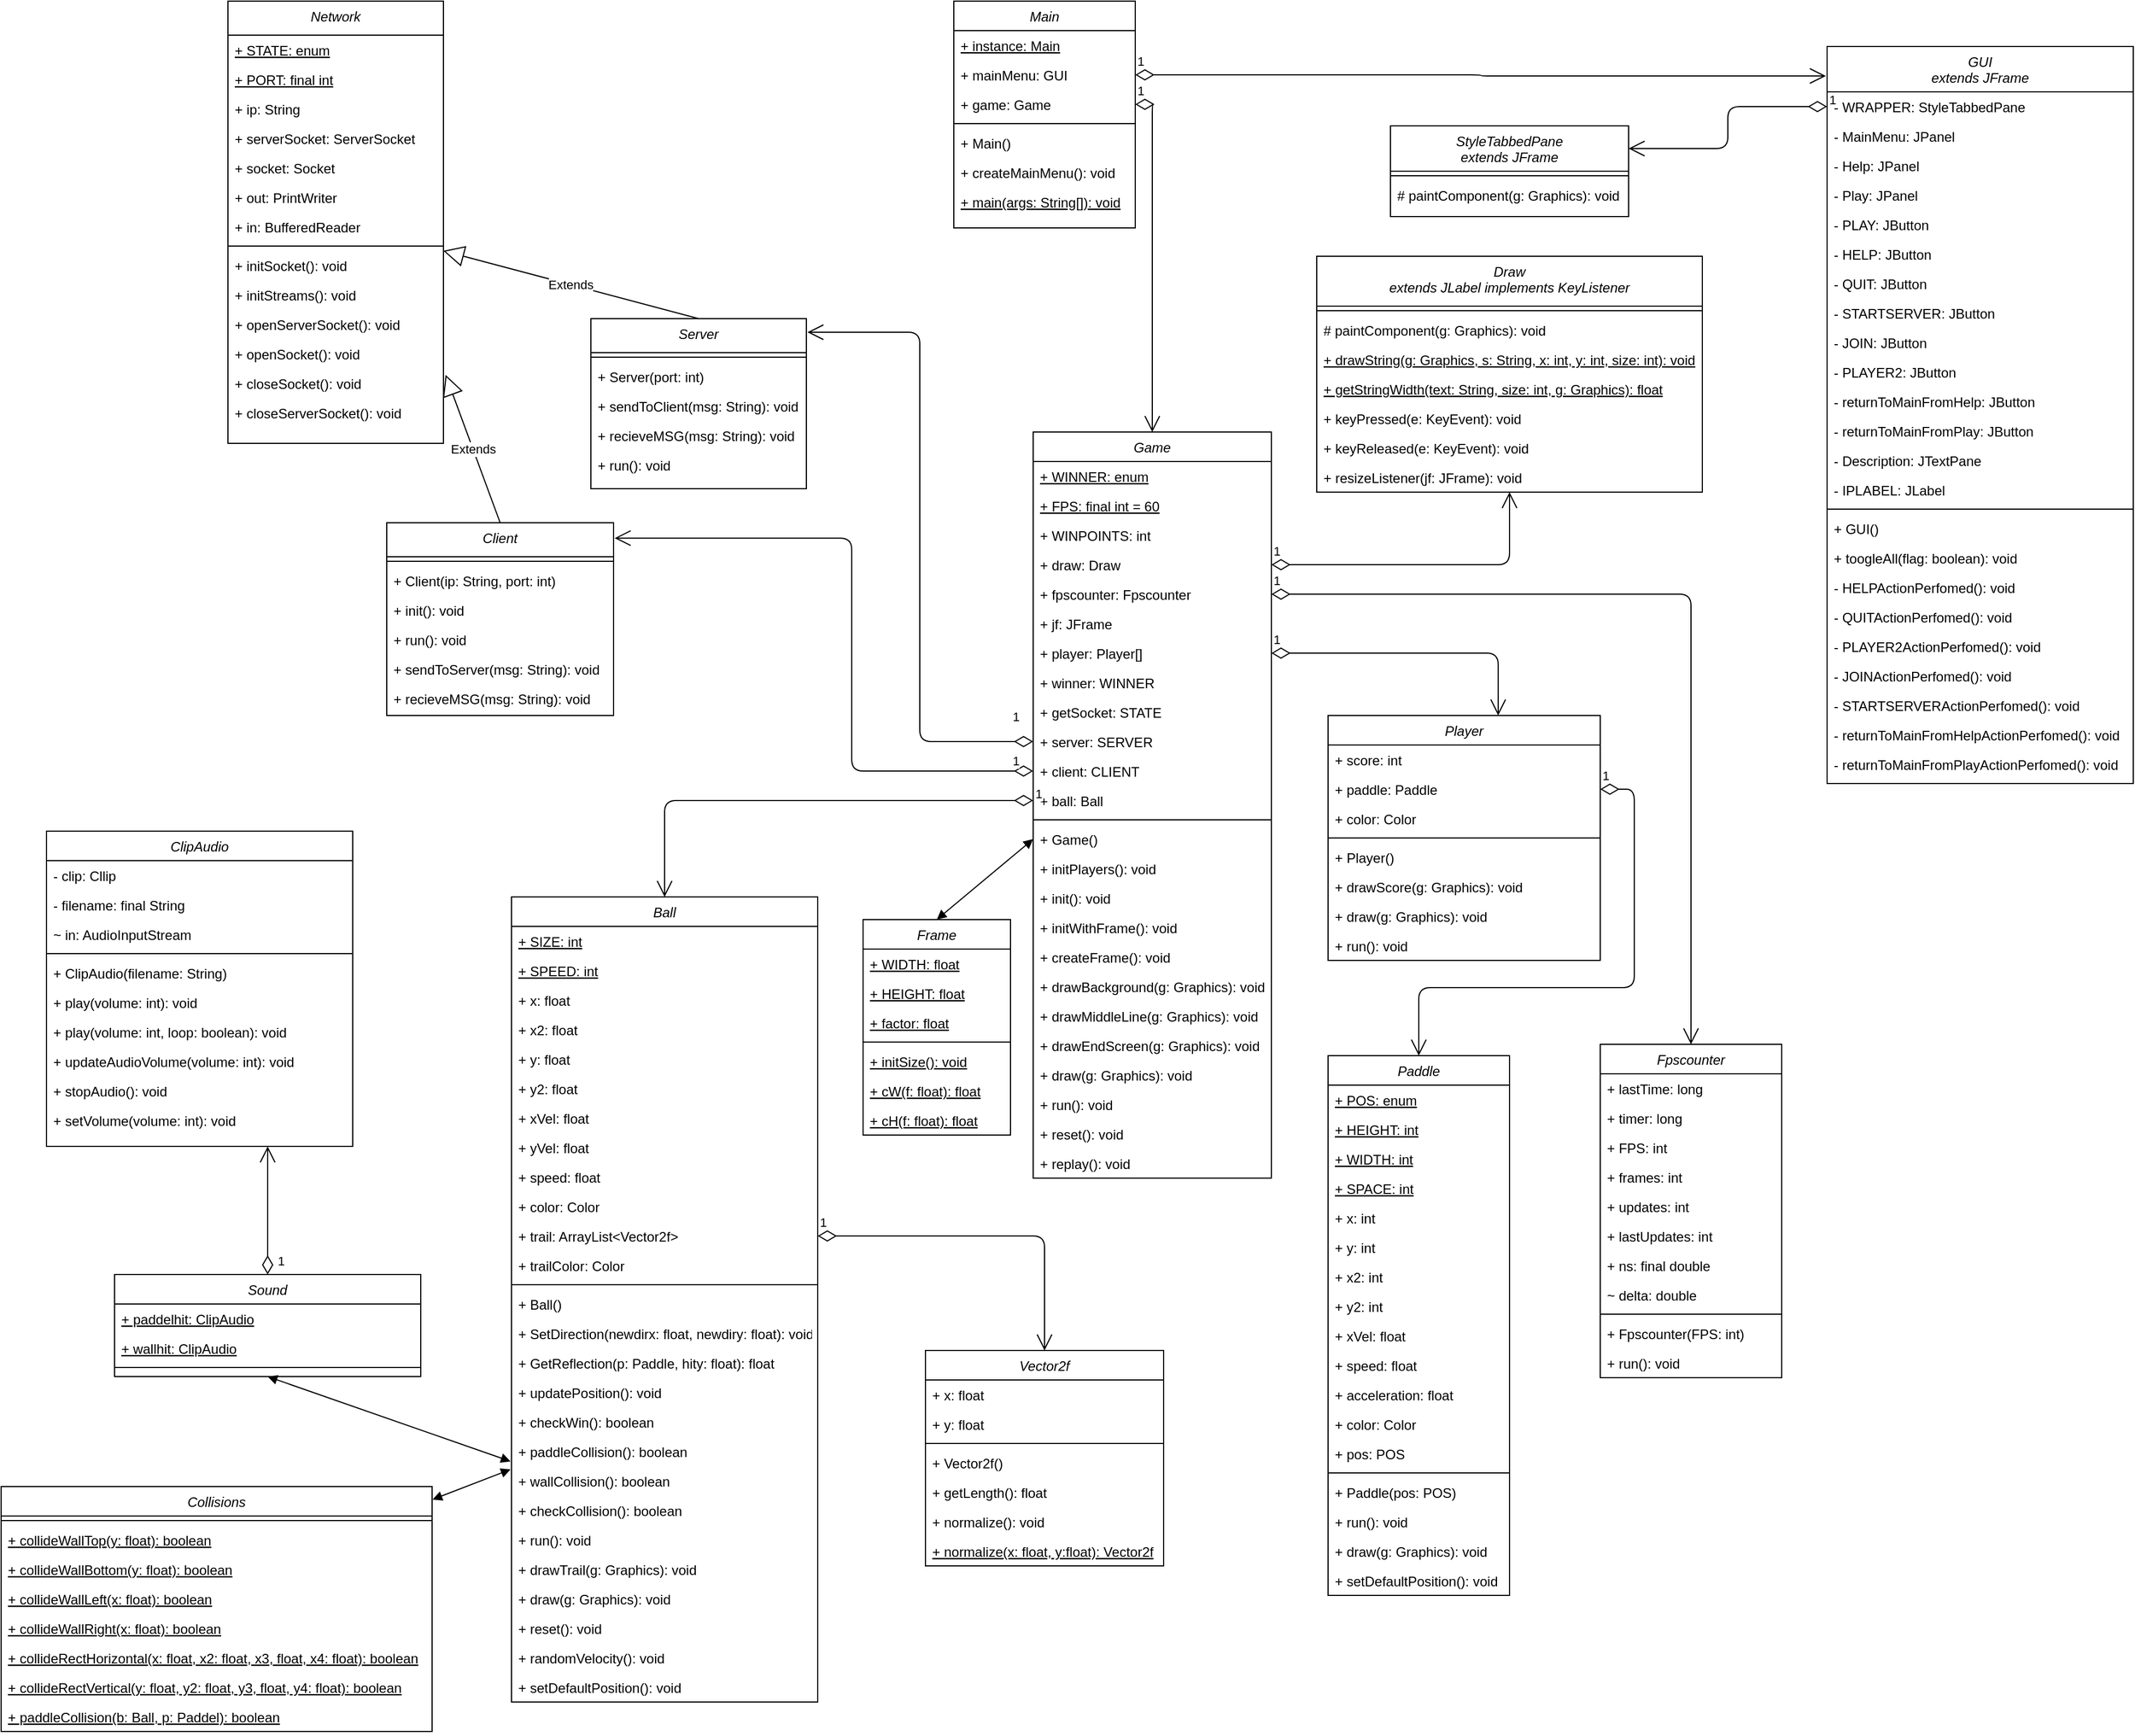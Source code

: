 <mxfile version="15.5.8" type="device"><diagram id="C5RBs43oDa-KdzZeNtuy" name="Page-1"><mxGraphModel dx="3539" dy="1238" grid="1" gridSize="10" guides="1" tooltips="1" connect="1" arrows="1" fold="1" page="1" pageScale="1" pageWidth="1169" pageHeight="1654" math="0" shadow="0"><root><mxCell id="WIyWlLk6GJQsqaUBKTNV-0"/><mxCell id="WIyWlLk6GJQsqaUBKTNV-1" parent="WIyWlLk6GJQsqaUBKTNV-0"/><mxCell id="R8JHYOwrc8Ng_HLkrIhE-0" value="Main" style="swimlane;fontStyle=2;align=center;verticalAlign=top;childLayout=stackLayout;horizontal=1;startSize=26;horizontalStack=0;resizeParent=1;resizeLast=0;collapsible=1;marginBottom=0;rounded=0;shadow=0;strokeWidth=1;" parent="WIyWlLk6GJQsqaUBKTNV-1" vertex="1"><mxGeometry x="-250" y="60" width="160" height="200" as="geometry"><mxRectangle x="230" y="140" width="160" height="26" as="alternateBounds"/></mxGeometry></mxCell><mxCell id="IvGCzcELAqN2mtzR85CE-50" value="+ instance: Main" style="text;align=left;verticalAlign=top;spacingLeft=4;spacingRight=4;overflow=hidden;rotatable=0;points=[[0,0.5],[1,0.5]];portConstraint=eastwest;fontStyle=4" parent="R8JHYOwrc8Ng_HLkrIhE-0" vertex="1"><mxGeometry y="26" width="160" height="26" as="geometry"/></mxCell><mxCell id="R8JHYOwrc8Ng_HLkrIhE-1" value="+ mainMenu: GUI" style="text;align=left;verticalAlign=top;spacingLeft=4;spacingRight=4;overflow=hidden;rotatable=0;points=[[0,0.5],[1,0.5]];portConstraint=eastwest;" parent="R8JHYOwrc8Ng_HLkrIhE-0" vertex="1"><mxGeometry y="52" width="160" height="26" as="geometry"/></mxCell><mxCell id="IvGCzcELAqN2mtzR85CE-46" value="+ game: Game" style="text;align=left;verticalAlign=top;spacingLeft=4;spacingRight=4;overflow=hidden;rotatable=0;points=[[0,0.5],[1,0.5]];portConstraint=eastwest;" parent="R8JHYOwrc8Ng_HLkrIhE-0" vertex="1"><mxGeometry y="78" width="160" height="26" as="geometry"/></mxCell><mxCell id="R8JHYOwrc8Ng_HLkrIhE-4" value="" style="line;html=1;strokeWidth=1;align=left;verticalAlign=middle;spacingTop=-1;spacingLeft=3;spacingRight=3;rotatable=0;labelPosition=right;points=[];portConstraint=eastwest;" parent="R8JHYOwrc8Ng_HLkrIhE-0" vertex="1"><mxGeometry y="104" width="160" height="8" as="geometry"/></mxCell><mxCell id="R8JHYOwrc8Ng_HLkrIhE-5" value="+ Main()" style="text;align=left;verticalAlign=top;spacingLeft=4;spacingRight=4;overflow=hidden;rotatable=0;points=[[0,0.5],[1,0.5]];portConstraint=eastwest;" parent="R8JHYOwrc8Ng_HLkrIhE-0" vertex="1"><mxGeometry y="112" width="160" height="26" as="geometry"/></mxCell><mxCell id="IvGCzcELAqN2mtzR85CE-48" value="+ createMainMenu(): void" style="text;align=left;verticalAlign=top;spacingLeft=4;spacingRight=4;overflow=hidden;rotatable=0;points=[[0,0.5],[1,0.5]];portConstraint=eastwest;" parent="R8JHYOwrc8Ng_HLkrIhE-0" vertex="1"><mxGeometry y="138" width="160" height="26" as="geometry"/></mxCell><mxCell id="IvGCzcELAqN2mtzR85CE-49" value="+ main(args: String[]): void" style="text;align=left;verticalAlign=top;spacingLeft=4;spacingRight=4;overflow=hidden;rotatable=0;points=[[0,0.5],[1,0.5]];portConstraint=eastwest;fontStyle=4" parent="R8JHYOwrc8Ng_HLkrIhE-0" vertex="1"><mxGeometry y="164" width="160" height="26" as="geometry"/></mxCell><mxCell id="IvGCzcELAqN2mtzR85CE-0" value="GUI&#10;extends JFrame" style="swimlane;fontStyle=2;align=center;verticalAlign=top;childLayout=stackLayout;horizontal=1;startSize=40;horizontalStack=0;resizeParent=1;resizeLast=0;collapsible=1;marginBottom=0;rounded=0;shadow=0;strokeWidth=1;" parent="WIyWlLk6GJQsqaUBKTNV-1" vertex="1"><mxGeometry x="520" y="100" width="270" height="650" as="geometry"><mxRectangle x="230" y="140" width="160" height="26" as="alternateBounds"/></mxGeometry></mxCell><mxCell id="koSPixvhrLW77_Z2thxh-20" value="- WRAPPER: StyleTabbedPane" style="text;align=left;verticalAlign=top;spacingLeft=4;spacingRight=4;overflow=hidden;rotatable=0;points=[[0,0.5],[1,0.5]];portConstraint=eastwest;" parent="IvGCzcELAqN2mtzR85CE-0" vertex="1"><mxGeometry y="40" width="270" height="26" as="geometry"/></mxCell><mxCell id="koSPixvhrLW77_Z2thxh-21" value="- MainMenu: JPanel" style="text;align=left;verticalAlign=top;spacingLeft=4;spacingRight=4;overflow=hidden;rotatable=0;points=[[0,0.5],[1,0.5]];portConstraint=eastwest;" parent="IvGCzcELAqN2mtzR85CE-0" vertex="1"><mxGeometry y="66" width="270" height="26" as="geometry"/></mxCell><mxCell id="koSPixvhrLW77_Z2thxh-22" value="- Help: JPanel" style="text;align=left;verticalAlign=top;spacingLeft=4;spacingRight=4;overflow=hidden;rotatable=0;points=[[0,0.5],[1,0.5]];portConstraint=eastwest;" parent="IvGCzcELAqN2mtzR85CE-0" vertex="1"><mxGeometry y="92" width="270" height="26" as="geometry"/></mxCell><mxCell id="koSPixvhrLW77_Z2thxh-23" value="- Play: JPanel" style="text;align=left;verticalAlign=top;spacingLeft=4;spacingRight=4;overflow=hidden;rotatable=0;points=[[0,0.5],[1,0.5]];portConstraint=eastwest;" parent="IvGCzcELAqN2mtzR85CE-0" vertex="1"><mxGeometry y="118" width="270" height="26" as="geometry"/></mxCell><mxCell id="koSPixvhrLW77_Z2thxh-24" value="- PLAY: JButton" style="text;align=left;verticalAlign=top;spacingLeft=4;spacingRight=4;overflow=hidden;rotatable=0;points=[[0,0.5],[1,0.5]];portConstraint=eastwest;" parent="IvGCzcELAqN2mtzR85CE-0" vertex="1"><mxGeometry y="144" width="270" height="26" as="geometry"/></mxCell><mxCell id="koSPixvhrLW77_Z2thxh-25" value="- HELP: JButton" style="text;align=left;verticalAlign=top;spacingLeft=4;spacingRight=4;overflow=hidden;rotatable=0;points=[[0,0.5],[1,0.5]];portConstraint=eastwest;" parent="IvGCzcELAqN2mtzR85CE-0" vertex="1"><mxGeometry y="170" width="270" height="26" as="geometry"/></mxCell><mxCell id="koSPixvhrLW77_Z2thxh-26" value="- QUIT: JButton" style="text;align=left;verticalAlign=top;spacingLeft=4;spacingRight=4;overflow=hidden;rotatable=0;points=[[0,0.5],[1,0.5]];portConstraint=eastwest;" parent="IvGCzcELAqN2mtzR85CE-0" vertex="1"><mxGeometry y="196" width="270" height="26" as="geometry"/></mxCell><mxCell id="koSPixvhrLW77_Z2thxh-27" value="- STARTSERVER: JButton" style="text;align=left;verticalAlign=top;spacingLeft=4;spacingRight=4;overflow=hidden;rotatable=0;points=[[0,0.5],[1,0.5]];portConstraint=eastwest;" parent="IvGCzcELAqN2mtzR85CE-0" vertex="1"><mxGeometry y="222" width="270" height="26" as="geometry"/></mxCell><mxCell id="koSPixvhrLW77_Z2thxh-32" value="- JOIN: JButton" style="text;align=left;verticalAlign=top;spacingLeft=4;spacingRight=4;overflow=hidden;rotatable=0;points=[[0,0.5],[1,0.5]];portConstraint=eastwest;" parent="IvGCzcELAqN2mtzR85CE-0" vertex="1"><mxGeometry y="248" width="270" height="26" as="geometry"/></mxCell><mxCell id="koSPixvhrLW77_Z2thxh-29" value="- PLAYER2: JButton" style="text;align=left;verticalAlign=top;spacingLeft=4;spacingRight=4;overflow=hidden;rotatable=0;points=[[0,0.5],[1,0.5]];portConstraint=eastwest;" parent="IvGCzcELAqN2mtzR85CE-0" vertex="1"><mxGeometry y="274" width="270" height="26" as="geometry"/></mxCell><mxCell id="koSPixvhrLW77_Z2thxh-30" value="- returnToMainFromHelp: JButton" style="text;align=left;verticalAlign=top;spacingLeft=4;spacingRight=4;overflow=hidden;rotatable=0;points=[[0,0.5],[1,0.5]];portConstraint=eastwest;" parent="IvGCzcELAqN2mtzR85CE-0" vertex="1"><mxGeometry y="300" width="270" height="26" as="geometry"/></mxCell><mxCell id="koSPixvhrLW77_Z2thxh-31" value="- returnToMainFromPlay: JButton" style="text;align=left;verticalAlign=top;spacingLeft=4;spacingRight=4;overflow=hidden;rotatable=0;points=[[0,0.5],[1,0.5]];portConstraint=eastwest;" parent="IvGCzcELAqN2mtzR85CE-0" vertex="1"><mxGeometry y="326" width="270" height="26" as="geometry"/></mxCell><mxCell id="koSPixvhrLW77_Z2thxh-33" value="- Description: JTextPane" style="text;align=left;verticalAlign=top;spacingLeft=4;spacingRight=4;overflow=hidden;rotatable=0;points=[[0,0.5],[1,0.5]];portConstraint=eastwest;" parent="IvGCzcELAqN2mtzR85CE-0" vertex="1"><mxGeometry y="352" width="270" height="26" as="geometry"/></mxCell><mxCell id="koSPixvhrLW77_Z2thxh-34" value="- IPLABEL: JLabel" style="text;align=left;verticalAlign=top;spacingLeft=4;spacingRight=4;overflow=hidden;rotatable=0;points=[[0,0.5],[1,0.5]];portConstraint=eastwest;" parent="IvGCzcELAqN2mtzR85CE-0" vertex="1"><mxGeometry y="378" width="270" height="26" as="geometry"/></mxCell><mxCell id="koSPixvhrLW77_Z2thxh-19" value="" style="line;html=1;strokeWidth=1;align=left;verticalAlign=middle;spacingTop=-1;spacingLeft=3;spacingRight=3;rotatable=0;labelPosition=right;points=[];portConstraint=eastwest;" parent="IvGCzcELAqN2mtzR85CE-0" vertex="1"><mxGeometry y="404" width="270" height="8" as="geometry"/></mxCell><mxCell id="IvGCzcELAqN2mtzR85CE-51" value="+ GUI()" style="text;align=left;verticalAlign=top;spacingLeft=4;spacingRight=4;overflow=hidden;rotatable=0;points=[[0,0.5],[1,0.5]];portConstraint=eastwest;" parent="IvGCzcELAqN2mtzR85CE-0" vertex="1"><mxGeometry y="412" width="270" height="26" as="geometry"/></mxCell><mxCell id="IvGCzcELAqN2mtzR85CE-52" value="+ toogleAll(flag: boolean): void" style="text;align=left;verticalAlign=top;spacingLeft=4;spacingRight=4;overflow=hidden;rotatable=0;points=[[0,0.5],[1,0.5]];portConstraint=eastwest;" parent="IvGCzcELAqN2mtzR85CE-0" vertex="1"><mxGeometry y="438" width="270" height="26" as="geometry"/></mxCell><mxCell id="koSPixvhrLW77_Z2thxh-0" value="- HELPActionPerfomed(): void" style="text;align=left;verticalAlign=top;spacingLeft=4;spacingRight=4;overflow=hidden;rotatable=0;points=[[0,0.5],[1,0.5]];portConstraint=eastwest;" parent="IvGCzcELAqN2mtzR85CE-0" vertex="1"><mxGeometry y="464" width="270" height="26" as="geometry"/></mxCell><mxCell id="koSPixvhrLW77_Z2thxh-1" value="- QUITActionPerfomed(): void" style="text;align=left;verticalAlign=top;spacingLeft=4;spacingRight=4;overflow=hidden;rotatable=0;points=[[0,0.5],[1,0.5]];portConstraint=eastwest;" parent="IvGCzcELAqN2mtzR85CE-0" vertex="1"><mxGeometry y="490" width="270" height="26" as="geometry"/></mxCell><mxCell id="koSPixvhrLW77_Z2thxh-2" value="- PLAYER2ActionPerfomed(): void" style="text;align=left;verticalAlign=top;spacingLeft=4;spacingRight=4;overflow=hidden;rotatable=0;points=[[0,0.5],[1,0.5]];portConstraint=eastwest;" parent="IvGCzcELAqN2mtzR85CE-0" vertex="1"><mxGeometry y="516" width="270" height="26" as="geometry"/></mxCell><mxCell id="koSPixvhrLW77_Z2thxh-3" value="- JOINActionPerfomed(): void" style="text;align=left;verticalAlign=top;spacingLeft=4;spacingRight=4;overflow=hidden;rotatable=0;points=[[0,0.5],[1,0.5]];portConstraint=eastwest;" parent="IvGCzcELAqN2mtzR85CE-0" vertex="1"><mxGeometry y="542" width="270" height="26" as="geometry"/></mxCell><mxCell id="koSPixvhrLW77_Z2thxh-4" value="- STARTSERVERActionPerfomed(): void" style="text;align=left;verticalAlign=top;spacingLeft=4;spacingRight=4;overflow=hidden;rotatable=0;points=[[0,0.5],[1,0.5]];portConstraint=eastwest;" parent="IvGCzcELAqN2mtzR85CE-0" vertex="1"><mxGeometry y="568" width="270" height="26" as="geometry"/></mxCell><mxCell id="koSPixvhrLW77_Z2thxh-5" value="- returnToMainFromHelpActionPerfomed(): void" style="text;align=left;verticalAlign=top;spacingLeft=4;spacingRight=4;overflow=hidden;rotatable=0;points=[[0,0.5],[1,0.5]];portConstraint=eastwest;" parent="IvGCzcELAqN2mtzR85CE-0" vertex="1"><mxGeometry y="594" width="270" height="26" as="geometry"/></mxCell><mxCell id="koSPixvhrLW77_Z2thxh-6" value="- returnToMainFromPlayActionPerfomed(): void" style="text;align=left;verticalAlign=top;spacingLeft=4;spacingRight=4;overflow=hidden;rotatable=0;points=[[0,0.5],[1,0.5]];portConstraint=eastwest;" parent="IvGCzcELAqN2mtzR85CE-0" vertex="1"><mxGeometry y="620" width="270" height="26" as="geometry"/></mxCell><mxCell id="IvGCzcELAqN2mtzR85CE-6" value="Game" style="swimlane;fontStyle=2;align=center;verticalAlign=top;childLayout=stackLayout;horizontal=1;startSize=26;horizontalStack=0;resizeParent=1;resizeLast=0;collapsible=1;marginBottom=0;rounded=0;shadow=0;strokeWidth=1;" parent="WIyWlLk6GJQsqaUBKTNV-1" vertex="1"><mxGeometry x="-180" y="440" width="210" height="658" as="geometry"><mxRectangle x="230" y="140" width="160" height="26" as="alternateBounds"/></mxGeometry></mxCell><mxCell id="XjbwtyJjFkIrU08rm3QF-12" value="+ WINNER: enum" style="text;align=left;verticalAlign=top;spacingLeft=4;spacingRight=4;overflow=hidden;rotatable=0;points=[[0,0.5],[1,0.5]];portConstraint=eastwest;fontStyle=4" parent="IvGCzcELAqN2mtzR85CE-6" vertex="1"><mxGeometry y="26" width="210" height="26" as="geometry"/></mxCell><mxCell id="IvGCzcELAqN2mtzR85CE-75" value="+ FPS: final int = 60" style="text;align=left;verticalAlign=top;spacingLeft=4;spacingRight=4;overflow=hidden;rotatable=0;points=[[0,0.5],[1,0.5]];portConstraint=eastwest;fontStyle=4" parent="IvGCzcELAqN2mtzR85CE-6" vertex="1"><mxGeometry y="52" width="210" height="26" as="geometry"/></mxCell><mxCell id="XjbwtyJjFkIrU08rm3QF-13" value="+ WINPOINTS: int" style="text;align=left;verticalAlign=top;spacingLeft=4;spacingRight=4;overflow=hidden;rotatable=0;points=[[0,0.5],[1,0.5]];portConstraint=eastwest;" parent="IvGCzcELAqN2mtzR85CE-6" vertex="1"><mxGeometry y="78" width="210" height="26" as="geometry"/></mxCell><mxCell id="IvGCzcELAqN2mtzR85CE-76" value="+ draw: Draw" style="text;align=left;verticalAlign=top;spacingLeft=4;spacingRight=4;overflow=hidden;rotatable=0;points=[[0,0.5],[1,0.5]];portConstraint=eastwest;" parent="IvGCzcELAqN2mtzR85CE-6" vertex="1"><mxGeometry y="104" width="210" height="26" as="geometry"/></mxCell><mxCell id="IvGCzcELAqN2mtzR85CE-82" value="+ fpscounter: Fpscounter" style="text;align=left;verticalAlign=top;spacingLeft=4;spacingRight=4;overflow=hidden;rotatable=0;points=[[0,0.5],[1,0.5]];portConstraint=eastwest;" parent="IvGCzcELAqN2mtzR85CE-6" vertex="1"><mxGeometry y="130" width="210" height="26" as="geometry"/></mxCell><mxCell id="IvGCzcELAqN2mtzR85CE-77" value="+ jf: JFrame" style="text;align=left;verticalAlign=top;spacingLeft=4;spacingRight=4;overflow=hidden;rotatable=0;points=[[0,0.5],[1,0.5]];portConstraint=eastwest;" parent="IvGCzcELAqN2mtzR85CE-6" vertex="1"><mxGeometry y="156" width="210" height="26" as="geometry"/></mxCell><mxCell id="XjbwtyJjFkIrU08rm3QF-17" value="+ player: Player[]" style="text;align=left;verticalAlign=top;spacingLeft=4;spacingRight=4;overflow=hidden;rotatable=0;points=[[0,0.5],[1,0.5]];portConstraint=eastwest;" parent="IvGCzcELAqN2mtzR85CE-6" vertex="1"><mxGeometry y="182" width="210" height="26" as="geometry"/></mxCell><mxCell id="XjbwtyJjFkIrU08rm3QF-18" value="+ winner: WINNER" style="text;align=left;verticalAlign=top;spacingLeft=4;spacingRight=4;overflow=hidden;rotatable=0;points=[[0,0.5],[1,0.5]];portConstraint=eastwest;" parent="IvGCzcELAqN2mtzR85CE-6" vertex="1"><mxGeometry y="208" width="210" height="26" as="geometry"/></mxCell><mxCell id="XjbwtyJjFkIrU08rm3QF-20" value="+ getSocket: STATE" style="text;align=left;verticalAlign=top;spacingLeft=4;spacingRight=4;overflow=hidden;rotatable=0;points=[[0,0.5],[1,0.5]];portConstraint=eastwest;" parent="IvGCzcELAqN2mtzR85CE-6" vertex="1"><mxGeometry y="234" width="210" height="26" as="geometry"/></mxCell><mxCell id="XjbwtyJjFkIrU08rm3QF-21" value="+ server: SERVER" style="text;align=left;verticalAlign=top;spacingLeft=4;spacingRight=4;overflow=hidden;rotatable=0;points=[[0,0.5],[1,0.5]];portConstraint=eastwest;" parent="IvGCzcELAqN2mtzR85CE-6" vertex="1"><mxGeometry y="260" width="210" height="26" as="geometry"/></mxCell><mxCell id="XjbwtyJjFkIrU08rm3QF-22" value="+ client: CLIENT" style="text;align=left;verticalAlign=top;spacingLeft=4;spacingRight=4;overflow=hidden;rotatable=0;points=[[0,0.5],[1,0.5]];portConstraint=eastwest;" parent="IvGCzcELAqN2mtzR85CE-6" vertex="1"><mxGeometry y="286" width="210" height="26" as="geometry"/></mxCell><mxCell id="XjbwtyJjFkIrU08rm3QF-16" value="+ ball: Ball" style="text;align=left;verticalAlign=top;spacingLeft=4;spacingRight=4;overflow=hidden;rotatable=0;points=[[0,0.5],[1,0.5]];portConstraint=eastwest;" parent="IvGCzcELAqN2mtzR85CE-6" vertex="1"><mxGeometry y="312" width="210" height="26" as="geometry"/></mxCell><mxCell id="IvGCzcELAqN2mtzR85CE-8" value="" style="line;html=1;strokeWidth=1;align=left;verticalAlign=middle;spacingTop=-1;spacingLeft=3;spacingRight=3;rotatable=0;labelPosition=right;points=[];portConstraint=eastwest;" parent="IvGCzcELAqN2mtzR85CE-6" vertex="1"><mxGeometry y="338" width="210" height="8" as="geometry"/></mxCell><mxCell id="IvGCzcELAqN2mtzR85CE-85" value="+ Game()" style="text;align=left;verticalAlign=top;spacingLeft=4;spacingRight=4;overflow=hidden;rotatable=0;points=[[0,0.5],[1,0.5]];portConstraint=eastwest;" parent="IvGCzcELAqN2mtzR85CE-6" vertex="1"><mxGeometry y="346" width="210" height="26" as="geometry"/></mxCell><mxCell id="XjbwtyJjFkIrU08rm3QF-19" value="+ initPlayers(): void" style="text;align=left;verticalAlign=top;spacingLeft=4;spacingRight=4;overflow=hidden;rotatable=0;points=[[0,0.5],[1,0.5]];portConstraint=eastwest;" parent="IvGCzcELAqN2mtzR85CE-6" vertex="1"><mxGeometry y="372" width="210" height="26" as="geometry"/></mxCell><mxCell id="XjbwtyJjFkIrU08rm3QF-23" value="+ init(): void" style="text;align=left;verticalAlign=top;spacingLeft=4;spacingRight=4;overflow=hidden;rotatable=0;points=[[0,0.5],[1,0.5]];portConstraint=eastwest;" parent="IvGCzcELAqN2mtzR85CE-6" vertex="1"><mxGeometry y="398" width="210" height="26" as="geometry"/></mxCell><mxCell id="XjbwtyJjFkIrU08rm3QF-24" value="+ initWithFrame(): void" style="text;align=left;verticalAlign=top;spacingLeft=4;spacingRight=4;overflow=hidden;rotatable=0;points=[[0,0.5],[1,0.5]];portConstraint=eastwest;" parent="IvGCzcELAqN2mtzR85CE-6" vertex="1"><mxGeometry y="424" width="210" height="26" as="geometry"/></mxCell><mxCell id="XjbwtyJjFkIrU08rm3QF-25" value="+ createFrame(): void" style="text;align=left;verticalAlign=top;spacingLeft=4;spacingRight=4;overflow=hidden;rotatable=0;points=[[0,0.5],[1,0.5]];portConstraint=eastwest;" parent="IvGCzcELAqN2mtzR85CE-6" vertex="1"><mxGeometry y="450" width="210" height="26" as="geometry"/></mxCell><mxCell id="IvGCzcELAqN2mtzR85CE-54" value="+ drawBackground(g: Graphics): void" style="text;align=left;verticalAlign=top;spacingLeft=4;spacingRight=4;overflow=hidden;rotatable=0;points=[[0,0.5],[1,0.5]];portConstraint=eastwest;" parent="IvGCzcELAqN2mtzR85CE-6" vertex="1"><mxGeometry y="476" width="210" height="26" as="geometry"/></mxCell><mxCell id="XjbwtyJjFkIrU08rm3QF-26" value="+ drawMiddleLine(g: Graphics): void" style="text;align=left;verticalAlign=top;spacingLeft=4;spacingRight=4;overflow=hidden;rotatable=0;points=[[0,0.5],[1,0.5]];portConstraint=eastwest;" parent="IvGCzcELAqN2mtzR85CE-6" vertex="1"><mxGeometry y="502" width="210" height="26" as="geometry"/></mxCell><mxCell id="XjbwtyJjFkIrU08rm3QF-27" value="+ drawEndScreen(g: Graphics): void" style="text;align=left;verticalAlign=top;spacingLeft=4;spacingRight=4;overflow=hidden;rotatable=0;points=[[0,0.5],[1,0.5]];portConstraint=eastwest;" parent="IvGCzcELAqN2mtzR85CE-6" vertex="1"><mxGeometry y="528" width="210" height="26" as="geometry"/></mxCell><mxCell id="XjbwtyJjFkIrU08rm3QF-28" value="+ draw(g: Graphics): void" style="text;align=left;verticalAlign=top;spacingLeft=4;spacingRight=4;overflow=hidden;rotatable=0;points=[[0,0.5],[1,0.5]];portConstraint=eastwest;" parent="IvGCzcELAqN2mtzR85CE-6" vertex="1"><mxGeometry y="554" width="210" height="26" as="geometry"/></mxCell><mxCell id="XjbwtyJjFkIrU08rm3QF-29" value="+ run(): void" style="text;align=left;verticalAlign=top;spacingLeft=4;spacingRight=4;overflow=hidden;rotatable=0;points=[[0,0.5],[1,0.5]];portConstraint=eastwest;" parent="IvGCzcELAqN2mtzR85CE-6" vertex="1"><mxGeometry y="580" width="210" height="26" as="geometry"/></mxCell><mxCell id="XjbwtyJjFkIrU08rm3QF-30" value="+ reset(): void" style="text;align=left;verticalAlign=top;spacingLeft=4;spacingRight=4;overflow=hidden;rotatable=0;points=[[0,0.5],[1,0.5]];portConstraint=eastwest;" parent="IvGCzcELAqN2mtzR85CE-6" vertex="1"><mxGeometry y="606" width="210" height="26" as="geometry"/></mxCell><mxCell id="XjbwtyJjFkIrU08rm3QF-31" value="+ replay(): void" style="text;align=left;verticalAlign=top;spacingLeft=4;spacingRight=4;overflow=hidden;rotatable=0;points=[[0,0.5],[1,0.5]];portConstraint=eastwest;" parent="IvGCzcELAqN2mtzR85CE-6" vertex="1"><mxGeometry y="632" width="210" height="26" as="geometry"/></mxCell><mxCell id="IvGCzcELAqN2mtzR85CE-14" value="Collisions" style="swimlane;fontStyle=2;align=center;verticalAlign=top;childLayout=stackLayout;horizontal=1;startSize=26;horizontalStack=0;resizeParent=1;resizeLast=0;collapsible=1;marginBottom=0;rounded=0;shadow=0;strokeWidth=1;" parent="WIyWlLk6GJQsqaUBKTNV-1" vertex="1"><mxGeometry x="-1090" y="1370" width="380" height="216" as="geometry"><mxRectangle x="230" y="140" width="160" height="26" as="alternateBounds"/></mxGeometry></mxCell><mxCell id="IvGCzcELAqN2mtzR85CE-16" value="" style="line;html=1;strokeWidth=1;align=left;verticalAlign=middle;spacingTop=-1;spacingLeft=3;spacingRight=3;rotatable=0;labelPosition=right;points=[];portConstraint=eastwest;" parent="IvGCzcELAqN2mtzR85CE-14" vertex="1"><mxGeometry y="26" width="380" height="8" as="geometry"/></mxCell><mxCell id="7tJrOLBdkpRsPQoMZ0FJ-16" value="+ collideWallTop(y: float): boolean" style="text;align=left;verticalAlign=top;spacingLeft=4;spacingRight=4;overflow=hidden;rotatable=0;points=[[0,0.5],[1,0.5]];portConstraint=eastwest;fontStyle=4" parent="IvGCzcELAqN2mtzR85CE-14" vertex="1"><mxGeometry y="34" width="380" height="26" as="geometry"/></mxCell><mxCell id="7tJrOLBdkpRsPQoMZ0FJ-17" value="+ collideWallBottom(y: float): boolean" style="text;align=left;verticalAlign=top;spacingLeft=4;spacingRight=4;overflow=hidden;rotatable=0;points=[[0,0.5],[1,0.5]];portConstraint=eastwest;fontStyle=4" parent="IvGCzcELAqN2mtzR85CE-14" vertex="1"><mxGeometry y="60" width="380" height="26" as="geometry"/></mxCell><mxCell id="7tJrOLBdkpRsPQoMZ0FJ-18" value="+ collideWallLeft(x: float): boolean" style="text;align=left;verticalAlign=top;spacingLeft=4;spacingRight=4;overflow=hidden;rotatable=0;points=[[0,0.5],[1,0.5]];portConstraint=eastwest;fontStyle=4" parent="IvGCzcELAqN2mtzR85CE-14" vertex="1"><mxGeometry y="86" width="380" height="26" as="geometry"/></mxCell><mxCell id="7tJrOLBdkpRsPQoMZ0FJ-19" value="+ collideWallRight(x: float): boolean" style="text;align=left;verticalAlign=top;spacingLeft=4;spacingRight=4;overflow=hidden;rotatable=0;points=[[0,0.5],[1,0.5]];portConstraint=eastwest;fontStyle=4" parent="IvGCzcELAqN2mtzR85CE-14" vertex="1"><mxGeometry y="112" width="380" height="26" as="geometry"/></mxCell><mxCell id="7tJrOLBdkpRsPQoMZ0FJ-20" value="+ collideRectHorizontal(x: float, x2: float, x3, float, x4: float): boolean" style="text;align=left;verticalAlign=top;spacingLeft=4;spacingRight=4;overflow=hidden;rotatable=0;points=[[0,0.5],[1,0.5]];portConstraint=eastwest;fontStyle=4" parent="IvGCzcELAqN2mtzR85CE-14" vertex="1"><mxGeometry y="138" width="380" height="26" as="geometry"/></mxCell><mxCell id="7tJrOLBdkpRsPQoMZ0FJ-21" value="+ collideRectVertical(y: float, y2: float, y3, float, y4: float): boolean" style="text;align=left;verticalAlign=top;spacingLeft=4;spacingRight=4;overflow=hidden;rotatable=0;points=[[0,0.5],[1,0.5]];portConstraint=eastwest;fontStyle=4" parent="IvGCzcELAqN2mtzR85CE-14" vertex="1"><mxGeometry y="164" width="380" height="26" as="geometry"/></mxCell><mxCell id="7tJrOLBdkpRsPQoMZ0FJ-22" value="+ paddleCollision(b: Ball, p: Paddel): boolean" style="text;align=left;verticalAlign=top;spacingLeft=4;spacingRight=4;overflow=hidden;rotatable=0;points=[[0,0.5],[1,0.5]];portConstraint=eastwest;fontStyle=4" parent="IvGCzcELAqN2mtzR85CE-14" vertex="1"><mxGeometry y="190" width="380" height="26" as="geometry"/></mxCell><mxCell id="IvGCzcELAqN2mtzR85CE-18" value="Draw&#10;extends JLabel implements KeyListener" style="swimlane;fontStyle=2;align=center;verticalAlign=top;childLayout=stackLayout;horizontal=1;startSize=44;horizontalStack=0;resizeParent=1;resizeLast=0;collapsible=1;marginBottom=0;rounded=0;shadow=0;strokeWidth=1;" parent="WIyWlLk6GJQsqaUBKTNV-1" vertex="1"><mxGeometry x="70" y="285" width="340" height="208" as="geometry"><mxRectangle x="230" y="140" width="160" height="26" as="alternateBounds"/></mxGeometry></mxCell><mxCell id="IvGCzcELAqN2mtzR85CE-20" value="" style="line;html=1;strokeWidth=1;align=left;verticalAlign=middle;spacingTop=-1;spacingLeft=3;spacingRight=3;rotatable=0;labelPosition=right;points=[];portConstraint=eastwest;" parent="IvGCzcELAqN2mtzR85CE-18" vertex="1"><mxGeometry y="44" width="340" height="8" as="geometry"/></mxCell><mxCell id="IvGCzcELAqN2mtzR85CE-55" value="# paintComponent(g: Graphics): void" style="text;align=left;verticalAlign=top;spacingLeft=4;spacingRight=4;overflow=hidden;rotatable=0;points=[[0,0.5],[1,0.5]];portConstraint=eastwest;" parent="IvGCzcELAqN2mtzR85CE-18" vertex="1"><mxGeometry y="52" width="340" height="26" as="geometry"/></mxCell><mxCell id="7tJrOLBdkpRsPQoMZ0FJ-0" value="+ drawString(g: Graphics, s: String, x: int, y: int, size: int): void" style="text;align=left;verticalAlign=top;spacingLeft=4;spacingRight=4;overflow=hidden;rotatable=0;points=[[0,0.5],[1,0.5]];portConstraint=eastwest;fontStyle=4" parent="IvGCzcELAqN2mtzR85CE-18" vertex="1"><mxGeometry y="78" width="340" height="26" as="geometry"/></mxCell><mxCell id="7tJrOLBdkpRsPQoMZ0FJ-2" value="+ getStringWidth(text: String, size: int, g: Graphics): float" style="text;align=left;verticalAlign=top;spacingLeft=4;spacingRight=4;overflow=hidden;rotatable=0;points=[[0,0.5],[1,0.5]];portConstraint=eastwest;fontStyle=4" parent="IvGCzcELAqN2mtzR85CE-18" vertex="1"><mxGeometry y="104" width="340" height="26" as="geometry"/></mxCell><mxCell id="7tJrOLBdkpRsPQoMZ0FJ-1" value="+ keyPressed(e: KeyEvent): void" style="text;align=left;verticalAlign=top;spacingLeft=4;spacingRight=4;overflow=hidden;rotatable=0;points=[[0,0.5],[1,0.5]];portConstraint=eastwest;" parent="IvGCzcELAqN2mtzR85CE-18" vertex="1"><mxGeometry y="130" width="340" height="26" as="geometry"/></mxCell><mxCell id="7tJrOLBdkpRsPQoMZ0FJ-3" value="+ keyReleased(e: KeyEvent): void" style="text;align=left;verticalAlign=top;spacingLeft=4;spacingRight=4;overflow=hidden;rotatable=0;points=[[0,0.5],[1,0.5]];portConstraint=eastwest;" parent="IvGCzcELAqN2mtzR85CE-18" vertex="1"><mxGeometry y="156" width="340" height="26" as="geometry"/></mxCell><mxCell id="7tJrOLBdkpRsPQoMZ0FJ-4" value="+ resizeListener(jf: JFrame): void" style="text;align=left;verticalAlign=top;spacingLeft=4;spacingRight=4;overflow=hidden;rotatable=0;points=[[0,0.5],[1,0.5]];portConstraint=eastwest;" parent="IvGCzcELAqN2mtzR85CE-18" vertex="1"><mxGeometry y="182" width="340" height="26" as="geometry"/></mxCell><mxCell id="IvGCzcELAqN2mtzR85CE-26" value="Fpscounter" style="swimlane;fontStyle=2;align=center;verticalAlign=top;childLayout=stackLayout;horizontal=1;startSize=26;horizontalStack=0;resizeParent=1;resizeLast=0;collapsible=1;marginBottom=0;rounded=0;shadow=0;strokeWidth=1;" parent="WIyWlLk6GJQsqaUBKTNV-1" vertex="1"><mxGeometry x="320" y="980" width="160" height="294" as="geometry"><mxRectangle x="230" y="140" width="160" height="26" as="alternateBounds"/></mxGeometry></mxCell><mxCell id="IvGCzcELAqN2mtzR85CE-66" value="+ lastTime: long" style="text;align=left;verticalAlign=top;spacingLeft=4;spacingRight=4;overflow=hidden;rotatable=0;points=[[0,0.5],[1,0.5]];portConstraint=eastwest;" parent="IvGCzcELAqN2mtzR85CE-26" vertex="1"><mxGeometry y="26" width="160" height="26" as="geometry"/></mxCell><mxCell id="IvGCzcELAqN2mtzR85CE-67" value="+ timer: long" style="text;align=left;verticalAlign=top;spacingLeft=4;spacingRight=4;overflow=hidden;rotatable=0;points=[[0,0.5],[1,0.5]];portConstraint=eastwest;" parent="IvGCzcELAqN2mtzR85CE-26" vertex="1"><mxGeometry y="52" width="160" height="26" as="geometry"/></mxCell><mxCell id="IvGCzcELAqN2mtzR85CE-68" value="+ FPS: int" style="text;align=left;verticalAlign=top;spacingLeft=4;spacingRight=4;overflow=hidden;rotatable=0;points=[[0,0.5],[1,0.5]];portConstraint=eastwest;" parent="IvGCzcELAqN2mtzR85CE-26" vertex="1"><mxGeometry y="78" width="160" height="26" as="geometry"/></mxCell><mxCell id="IvGCzcELAqN2mtzR85CE-69" value="+ frames: int" style="text;align=left;verticalAlign=top;spacingLeft=4;spacingRight=4;overflow=hidden;rotatable=0;points=[[0,0.5],[1,0.5]];portConstraint=eastwest;" parent="IvGCzcELAqN2mtzR85CE-26" vertex="1"><mxGeometry y="104" width="160" height="26" as="geometry"/></mxCell><mxCell id="IvGCzcELAqN2mtzR85CE-70" value="+ updates: int" style="text;align=left;verticalAlign=top;spacingLeft=4;spacingRight=4;overflow=hidden;rotatable=0;points=[[0,0.5],[1,0.5]];portConstraint=eastwest;" parent="IvGCzcELAqN2mtzR85CE-26" vertex="1"><mxGeometry y="130" width="160" height="26" as="geometry"/></mxCell><mxCell id="7tJrOLBdkpRsPQoMZ0FJ-5" value="+ lastUpdates: int" style="text;align=left;verticalAlign=top;spacingLeft=4;spacingRight=4;overflow=hidden;rotatable=0;points=[[0,0.5],[1,0.5]];portConstraint=eastwest;" parent="IvGCzcELAqN2mtzR85CE-26" vertex="1"><mxGeometry y="156" width="160" height="26" as="geometry"/></mxCell><mxCell id="IvGCzcELAqN2mtzR85CE-71" value="+ ns: final double" style="text;align=left;verticalAlign=top;spacingLeft=4;spacingRight=4;overflow=hidden;rotatable=0;points=[[0,0.5],[1,0.5]];portConstraint=eastwest;" parent="IvGCzcELAqN2mtzR85CE-26" vertex="1"><mxGeometry y="182" width="160" height="26" as="geometry"/></mxCell><mxCell id="IvGCzcELAqN2mtzR85CE-72" value="~ delta: double" style="text;align=left;verticalAlign=top;spacingLeft=4;spacingRight=4;overflow=hidden;rotatable=0;points=[[0,0.5],[1,0.5]];portConstraint=eastwest;" parent="IvGCzcELAqN2mtzR85CE-26" vertex="1"><mxGeometry y="208" width="160" height="26" as="geometry"/></mxCell><mxCell id="IvGCzcELAqN2mtzR85CE-28" value="" style="line;html=1;strokeWidth=1;align=left;verticalAlign=middle;spacingTop=-1;spacingLeft=3;spacingRight=3;rotatable=0;labelPosition=right;points=[];portConstraint=eastwest;" parent="IvGCzcELAqN2mtzR85CE-26" vertex="1"><mxGeometry y="234" width="160" height="8" as="geometry"/></mxCell><mxCell id="IvGCzcELAqN2mtzR85CE-73" value="+ Fpscounter(FPS: int)" style="text;align=left;verticalAlign=top;spacingLeft=4;spacingRight=4;overflow=hidden;rotatable=0;points=[[0,0.5],[1,0.5]];portConstraint=eastwest;" parent="IvGCzcELAqN2mtzR85CE-26" vertex="1"><mxGeometry y="242" width="160" height="26" as="geometry"/></mxCell><mxCell id="IvGCzcELAqN2mtzR85CE-74" value="+ run(): void" style="text;align=left;verticalAlign=top;spacingLeft=4;spacingRight=4;overflow=hidden;rotatable=0;points=[[0,0.5],[1,0.5]];portConstraint=eastwest;" parent="IvGCzcELAqN2mtzR85CE-26" vertex="1"><mxGeometry y="268" width="160" height="26" as="geometry"/></mxCell><mxCell id="IvGCzcELAqN2mtzR85CE-30" value="Paddle" style="swimlane;fontStyle=2;align=center;verticalAlign=top;childLayout=stackLayout;horizontal=1;startSize=26;horizontalStack=0;resizeParent=1;resizeLast=0;collapsible=1;marginBottom=0;rounded=0;shadow=0;strokeWidth=1;" parent="WIyWlLk6GJQsqaUBKTNV-1" vertex="1"><mxGeometry x="80" y="990" width="160" height="476" as="geometry"><mxRectangle x="230" y="140" width="160" height="26" as="alternateBounds"/></mxGeometry></mxCell><mxCell id="7tJrOLBdkpRsPQoMZ0FJ-75" value="+ POS: enum" style="text;align=left;verticalAlign=top;spacingLeft=4;spacingRight=4;overflow=hidden;rotatable=0;points=[[0,0.5],[1,0.5]];portConstraint=eastwest;fontStyle=4" parent="IvGCzcELAqN2mtzR85CE-30" vertex="1"><mxGeometry y="26" width="160" height="26" as="geometry"/></mxCell><mxCell id="7tJrOLBdkpRsPQoMZ0FJ-76" value="+ HEIGHT: int" style="text;align=left;verticalAlign=top;spacingLeft=4;spacingRight=4;overflow=hidden;rotatable=0;points=[[0,0.5],[1,0.5]];portConstraint=eastwest;fontStyle=4" parent="IvGCzcELAqN2mtzR85CE-30" vertex="1"><mxGeometry y="52" width="160" height="26" as="geometry"/></mxCell><mxCell id="7tJrOLBdkpRsPQoMZ0FJ-77" value="+ WIDTH: int" style="text;align=left;verticalAlign=top;spacingLeft=4;spacingRight=4;overflow=hidden;rotatable=0;points=[[0,0.5],[1,0.5]];portConstraint=eastwest;fontStyle=4" parent="IvGCzcELAqN2mtzR85CE-30" vertex="1"><mxGeometry y="78" width="160" height="26" as="geometry"/></mxCell><mxCell id="7tJrOLBdkpRsPQoMZ0FJ-78" value="+ SPACE: int" style="text;align=left;verticalAlign=top;spacingLeft=4;spacingRight=4;overflow=hidden;rotatable=0;points=[[0,0.5],[1,0.5]];portConstraint=eastwest;fontStyle=4" parent="IvGCzcELAqN2mtzR85CE-30" vertex="1"><mxGeometry y="104" width="160" height="26" as="geometry"/></mxCell><mxCell id="IvGCzcELAqN2mtzR85CE-86" value="+ x: int" style="text;align=left;verticalAlign=top;spacingLeft=4;spacingRight=4;overflow=hidden;rotatable=0;points=[[0,0.5],[1,0.5]];portConstraint=eastwest;" parent="IvGCzcELAqN2mtzR85CE-30" vertex="1"><mxGeometry y="130" width="160" height="26" as="geometry"/></mxCell><mxCell id="IvGCzcELAqN2mtzR85CE-87" value="+ y: int" style="text;align=left;verticalAlign=top;spacingLeft=4;spacingRight=4;overflow=hidden;rotatable=0;points=[[0,0.5],[1,0.5]];portConstraint=eastwest;" parent="IvGCzcELAqN2mtzR85CE-30" vertex="1"><mxGeometry y="156" width="160" height="26" as="geometry"/></mxCell><mxCell id="IvGCzcELAqN2mtzR85CE-88" value="+ x2: int" style="text;align=left;verticalAlign=top;spacingLeft=4;spacingRight=4;overflow=hidden;rotatable=0;points=[[0,0.5],[1,0.5]];portConstraint=eastwest;" parent="IvGCzcELAqN2mtzR85CE-30" vertex="1"><mxGeometry y="182" width="160" height="26" as="geometry"/></mxCell><mxCell id="IvGCzcELAqN2mtzR85CE-89" value="+ y2: int" style="text;align=left;verticalAlign=top;spacingLeft=4;spacingRight=4;overflow=hidden;rotatable=0;points=[[0,0.5],[1,0.5]];portConstraint=eastwest;" parent="IvGCzcELAqN2mtzR85CE-30" vertex="1"><mxGeometry y="208" width="160" height="26" as="geometry"/></mxCell><mxCell id="IvGCzcELAqN2mtzR85CE-90" value="+ xVel: float" style="text;align=left;verticalAlign=top;spacingLeft=4;spacingRight=4;overflow=hidden;rotatable=0;points=[[0,0.5],[1,0.5]];portConstraint=eastwest;" parent="IvGCzcELAqN2mtzR85CE-30" vertex="1"><mxGeometry y="234" width="160" height="26" as="geometry"/></mxCell><mxCell id="7tJrOLBdkpRsPQoMZ0FJ-79" value="+ speed: float" style="text;align=left;verticalAlign=top;spacingLeft=4;spacingRight=4;overflow=hidden;rotatable=0;points=[[0,0.5],[1,0.5]];portConstraint=eastwest;" parent="IvGCzcELAqN2mtzR85CE-30" vertex="1"><mxGeometry y="260" width="160" height="26" as="geometry"/></mxCell><mxCell id="7tJrOLBdkpRsPQoMZ0FJ-80" value="+ acceleration: float" style="text;align=left;verticalAlign=top;spacingLeft=4;spacingRight=4;overflow=hidden;rotatable=0;points=[[0,0.5],[1,0.5]];portConstraint=eastwest;" parent="IvGCzcELAqN2mtzR85CE-30" vertex="1"><mxGeometry y="286" width="160" height="26" as="geometry"/></mxCell><mxCell id="7tJrOLBdkpRsPQoMZ0FJ-81" value="+ color: Color" style="text;align=left;verticalAlign=top;spacingLeft=4;spacingRight=4;overflow=hidden;rotatable=0;points=[[0,0.5],[1,0.5]];portConstraint=eastwest;" parent="IvGCzcELAqN2mtzR85CE-30" vertex="1"><mxGeometry y="312" width="160" height="26" as="geometry"/></mxCell><mxCell id="7tJrOLBdkpRsPQoMZ0FJ-82" value="+ pos: POS" style="text;align=left;verticalAlign=top;spacingLeft=4;spacingRight=4;overflow=hidden;rotatable=0;points=[[0,0.5],[1,0.5]];portConstraint=eastwest;" parent="IvGCzcELAqN2mtzR85CE-30" vertex="1"><mxGeometry y="338" width="160" height="26" as="geometry"/></mxCell><mxCell id="IvGCzcELAqN2mtzR85CE-32" value="" style="line;html=1;strokeWidth=1;align=left;verticalAlign=middle;spacingTop=-1;spacingLeft=3;spacingRight=3;rotatable=0;labelPosition=right;points=[];portConstraint=eastwest;" parent="IvGCzcELAqN2mtzR85CE-30" vertex="1"><mxGeometry y="364" width="160" height="8" as="geometry"/></mxCell><mxCell id="IvGCzcELAqN2mtzR85CE-91" value="+ Paddle(pos: POS)" style="text;align=left;verticalAlign=top;spacingLeft=4;spacingRight=4;overflow=hidden;rotatable=0;points=[[0,0.5],[1,0.5]];portConstraint=eastwest;" parent="IvGCzcELAqN2mtzR85CE-30" vertex="1"><mxGeometry y="372" width="160" height="26" as="geometry"/></mxCell><mxCell id="7tJrOLBdkpRsPQoMZ0FJ-71" value="+ run(): void" style="text;align=left;verticalAlign=top;spacingLeft=4;spacingRight=4;overflow=hidden;rotatable=0;points=[[0,0.5],[1,0.5]];portConstraint=eastwest;" parent="IvGCzcELAqN2mtzR85CE-30" vertex="1"><mxGeometry y="398" width="160" height="26" as="geometry"/></mxCell><mxCell id="7tJrOLBdkpRsPQoMZ0FJ-72" value="+ draw(g: Graphics): void" style="text;align=left;verticalAlign=top;spacingLeft=4;spacingRight=4;overflow=hidden;rotatable=0;points=[[0,0.5],[1,0.5]];portConstraint=eastwest;" parent="IvGCzcELAqN2mtzR85CE-30" vertex="1"><mxGeometry y="424" width="160" height="26" as="geometry"/></mxCell><mxCell id="7tJrOLBdkpRsPQoMZ0FJ-74" value="+ setDefaultPosition(): void" style="text;align=left;verticalAlign=top;spacingLeft=4;spacingRight=4;overflow=hidden;rotatable=0;points=[[0,0.5],[1,0.5]];portConstraint=eastwest;" parent="IvGCzcELAqN2mtzR85CE-30" vertex="1"><mxGeometry y="450" width="160" height="26" as="geometry"/></mxCell><mxCell id="IvGCzcELAqN2mtzR85CE-34" value="Player" style="swimlane;fontStyle=2;align=center;verticalAlign=top;childLayout=stackLayout;horizontal=1;startSize=26;horizontalStack=0;resizeParent=1;resizeLast=0;collapsible=1;marginBottom=0;rounded=0;shadow=0;strokeWidth=1;" parent="WIyWlLk6GJQsqaUBKTNV-1" vertex="1"><mxGeometry x="80" y="690" width="240" height="216" as="geometry"><mxRectangle x="230" y="140" width="160" height="26" as="alternateBounds"/></mxGeometry></mxCell><mxCell id="IvGCzcELAqN2mtzR85CE-92" value="+ score: int" style="text;align=left;verticalAlign=top;spacingLeft=4;spacingRight=4;overflow=hidden;rotatable=0;points=[[0,0.5],[1,0.5]];portConstraint=eastwest;" parent="IvGCzcELAqN2mtzR85CE-34" vertex="1"><mxGeometry y="26" width="240" height="26" as="geometry"/></mxCell><mxCell id="IvGCzcELAqN2mtzR85CE-93" value="+ paddle: Paddle" style="text;align=left;verticalAlign=top;spacingLeft=4;spacingRight=4;overflow=hidden;rotatable=0;points=[[0,0.5],[1,0.5]];portConstraint=eastwest;" parent="IvGCzcELAqN2mtzR85CE-34" vertex="1"><mxGeometry y="52" width="240" height="26" as="geometry"/></mxCell><mxCell id="7tJrOLBdkpRsPQoMZ0FJ-67" value="+ color: Color" style="text;align=left;verticalAlign=top;spacingLeft=4;spacingRight=4;overflow=hidden;rotatable=0;points=[[0,0.5],[1,0.5]];portConstraint=eastwest;" parent="IvGCzcELAqN2mtzR85CE-34" vertex="1"><mxGeometry y="78" width="240" height="26" as="geometry"/></mxCell><mxCell id="IvGCzcELAqN2mtzR85CE-36" value="" style="line;html=1;strokeWidth=1;align=left;verticalAlign=middle;spacingTop=-1;spacingLeft=3;spacingRight=3;rotatable=0;labelPosition=right;points=[];portConstraint=eastwest;" parent="IvGCzcELAqN2mtzR85CE-34" vertex="1"><mxGeometry y="104" width="240" height="8" as="geometry"/></mxCell><mxCell id="IvGCzcELAqN2mtzR85CE-94" value="+ Player()" style="text;align=left;verticalAlign=top;spacingLeft=4;spacingRight=4;overflow=hidden;rotatable=0;points=[[0,0.5],[1,0.5]];portConstraint=eastwest;" parent="IvGCzcELAqN2mtzR85CE-34" vertex="1"><mxGeometry y="112" width="240" height="26" as="geometry"/></mxCell><mxCell id="7tJrOLBdkpRsPQoMZ0FJ-68" value="+ drawScore(g: Graphics): void" style="text;align=left;verticalAlign=top;spacingLeft=4;spacingRight=4;overflow=hidden;rotatable=0;points=[[0,0.5],[1,0.5]];portConstraint=eastwest;" parent="IvGCzcELAqN2mtzR85CE-34" vertex="1"><mxGeometry y="138" width="240" height="26" as="geometry"/></mxCell><mxCell id="7tJrOLBdkpRsPQoMZ0FJ-69" value="+ draw(g: Graphics): void" style="text;align=left;verticalAlign=top;spacingLeft=4;spacingRight=4;overflow=hidden;rotatable=0;points=[[0,0.5],[1,0.5]];portConstraint=eastwest;" parent="IvGCzcELAqN2mtzR85CE-34" vertex="1"><mxGeometry y="164" width="240" height="26" as="geometry"/></mxCell><mxCell id="7tJrOLBdkpRsPQoMZ0FJ-70" value="+ run(): void" style="text;align=left;verticalAlign=top;spacingLeft=4;spacingRight=4;overflow=hidden;rotatable=0;points=[[0,0.5],[1,0.5]];portConstraint=eastwest;" parent="IvGCzcELAqN2mtzR85CE-34" vertex="1"><mxGeometry y="190" width="240" height="26" as="geometry"/></mxCell><mxCell id="IvGCzcELAqN2mtzR85CE-101" value="1" style="endArrow=open;html=1;endSize=12;startArrow=diamondThin;startSize=14;startFill=0;edgeStyle=orthogonalEdgeStyle;align=left;verticalAlign=bottom;exitX=1;exitY=0.5;exitDx=0;exitDy=0;entryX=-0.004;entryY=0.04;entryDx=0;entryDy=0;entryPerimeter=0;" parent="WIyWlLk6GJQsqaUBKTNV-1" source="R8JHYOwrc8Ng_HLkrIhE-1" target="IvGCzcELAqN2mtzR85CE-0" edge="1"><mxGeometry x="-1" y="3" relative="1" as="geometry"><mxPoint x="210" y="115" as="sourcePoint"/><mxPoint x="370" y="140" as="targetPoint"/></mxGeometry></mxCell><mxCell id="IvGCzcELAqN2mtzR85CE-102" value="1" style="endArrow=open;html=1;endSize=12;startArrow=diamondThin;startSize=14;startFill=0;edgeStyle=orthogonalEdgeStyle;align=left;verticalAlign=bottom;entryX=0.5;entryY=0;entryDx=0;entryDy=0;exitX=1;exitY=0.5;exitDx=0;exitDy=0;" parent="WIyWlLk6GJQsqaUBKTNV-1" source="IvGCzcELAqN2mtzR85CE-46" target="IvGCzcELAqN2mtzR85CE-6" edge="1"><mxGeometry x="-1" y="3" relative="1" as="geometry"><mxPoint x="210" y="200" as="sourcePoint"/><mxPoint x="390" y="180" as="targetPoint"/></mxGeometry></mxCell><mxCell id="IvGCzcELAqN2mtzR85CE-103" value="1" style="endArrow=open;html=1;endSize=12;startArrow=diamondThin;startSize=14;startFill=0;edgeStyle=orthogonalEdgeStyle;align=left;verticalAlign=bottom;exitX=1;exitY=0.5;exitDx=0;exitDy=0;" parent="WIyWlLk6GJQsqaUBKTNV-1" source="IvGCzcELAqN2mtzR85CE-76" target="IvGCzcELAqN2mtzR85CE-18" edge="1"><mxGeometry x="-1" y="3" relative="1" as="geometry"><mxPoint x="400" y="299" as="sourcePoint"/><mxPoint x="550" y="303" as="targetPoint"/></mxGeometry></mxCell><mxCell id="IvGCzcELAqN2mtzR85CE-106" value="1" style="endArrow=open;html=1;endSize=12;startArrow=diamondThin;startSize=14;startFill=0;edgeStyle=orthogonalEdgeStyle;align=left;verticalAlign=bottom;exitX=1;exitY=0.5;exitDx=0;exitDy=0;entryX=0.5;entryY=0;entryDx=0;entryDy=0;" parent="WIyWlLk6GJQsqaUBKTNV-1" source="IvGCzcELAqN2mtzR85CE-82" target="IvGCzcELAqN2mtzR85CE-26" edge="1"><mxGeometry x="-1" y="3" relative="1" as="geometry"><mxPoint x="450" y="575.5" as="sourcePoint"/><mxPoint x="615" y="548" as="targetPoint"/></mxGeometry></mxCell><mxCell id="IvGCzcELAqN2mtzR85CE-110" value="1" style="endArrow=open;html=1;endSize=12;startArrow=diamondThin;startSize=14;startFill=0;edgeStyle=orthogonalEdgeStyle;align=left;verticalAlign=bottom;exitX=1;exitY=0.5;exitDx=0;exitDy=0;entryX=0.5;entryY=0;entryDx=0;entryDy=0;" parent="WIyWlLk6GJQsqaUBKTNV-1" source="IvGCzcELAqN2mtzR85CE-93" target="IvGCzcELAqN2mtzR85CE-30" edge="1"><mxGeometry x="-1" y="3" relative="1" as="geometry"><mxPoint x="635" y="1156" as="sourcePoint"/><mxPoint x="900" y="1140" as="targetPoint"/><Array as="points"><mxPoint x="350" y="755"/><mxPoint x="350" y="930"/><mxPoint x="160" y="930"/></Array></mxGeometry></mxCell><mxCell id="XjbwtyJjFkIrU08rm3QF-0" value="Vector2f" style="swimlane;fontStyle=2;align=center;verticalAlign=top;childLayout=stackLayout;horizontal=1;startSize=26;horizontalStack=0;resizeParent=1;resizeLast=0;collapsible=1;marginBottom=0;rounded=0;shadow=0;strokeWidth=1;" parent="WIyWlLk6GJQsqaUBKTNV-1" vertex="1"><mxGeometry x="-275" y="1250" width="210" height="190" as="geometry"><mxRectangle x="230" y="140" width="160" height="26" as="alternateBounds"/></mxGeometry></mxCell><mxCell id="XjbwtyJjFkIrU08rm3QF-2" value="+ x: float" style="text;align=left;verticalAlign=top;spacingLeft=4;spacingRight=4;overflow=hidden;rotatable=0;points=[[0,0.5],[1,0.5]];portConstraint=eastwest;" parent="XjbwtyJjFkIrU08rm3QF-0" vertex="1"><mxGeometry y="26" width="210" height="26" as="geometry"/></mxCell><mxCell id="XjbwtyJjFkIrU08rm3QF-11" value="+ y: float" style="text;align=left;verticalAlign=top;spacingLeft=4;spacingRight=4;overflow=hidden;rotatable=0;points=[[0,0.5],[1,0.5]];portConstraint=eastwest;" parent="XjbwtyJjFkIrU08rm3QF-0" vertex="1"><mxGeometry y="52" width="210" height="26" as="geometry"/></mxCell><mxCell id="XjbwtyJjFkIrU08rm3QF-4" value="" style="line;html=1;strokeWidth=1;align=left;verticalAlign=middle;spacingTop=-1;spacingLeft=3;spacingRight=3;rotatable=0;labelPosition=right;points=[];portConstraint=eastwest;" parent="XjbwtyJjFkIrU08rm3QF-0" vertex="1"><mxGeometry y="78" width="210" height="8" as="geometry"/></mxCell><mxCell id="XjbwtyJjFkIrU08rm3QF-5" value="+ Vector2f()" style="text;align=left;verticalAlign=top;spacingLeft=4;spacingRight=4;overflow=hidden;rotatable=0;points=[[0,0.5],[1,0.5]];portConstraint=eastwest;" parent="XjbwtyJjFkIrU08rm3QF-0" vertex="1"><mxGeometry y="86" width="210" height="26" as="geometry"/></mxCell><mxCell id="XjbwtyJjFkIrU08rm3QF-6" value="+ getLength(): float" style="text;align=left;verticalAlign=top;spacingLeft=4;spacingRight=4;overflow=hidden;rotatable=0;points=[[0,0.5],[1,0.5]];portConstraint=eastwest;" parent="XjbwtyJjFkIrU08rm3QF-0" vertex="1"><mxGeometry y="112" width="210" height="26" as="geometry"/></mxCell><mxCell id="XjbwtyJjFkIrU08rm3QF-9" value="+ normalize(): void" style="text;align=left;verticalAlign=top;spacingLeft=4;spacingRight=4;overflow=hidden;rotatable=0;points=[[0,0.5],[1,0.5]];portConstraint=eastwest;" parent="XjbwtyJjFkIrU08rm3QF-0" vertex="1"><mxGeometry y="138" width="210" height="26" as="geometry"/></mxCell><mxCell id="XjbwtyJjFkIrU08rm3QF-8" value="+ normalize(x: float, y:float): Vector2f" style="text;align=left;verticalAlign=top;spacingLeft=4;spacingRight=4;overflow=hidden;rotatable=0;points=[[0,0.5],[1,0.5]];portConstraint=eastwest;fontStyle=4" parent="XjbwtyJjFkIrU08rm3QF-0" vertex="1"><mxGeometry y="164" width="210" height="26" as="geometry"/></mxCell><mxCell id="7tJrOLBdkpRsPQoMZ0FJ-6" value="Frame" style="swimlane;fontStyle=2;align=center;verticalAlign=top;childLayout=stackLayout;horizontal=1;startSize=26;horizontalStack=0;resizeParent=1;resizeLast=0;collapsible=1;marginBottom=0;rounded=0;shadow=0;strokeWidth=1;" parent="WIyWlLk6GJQsqaUBKTNV-1" vertex="1"><mxGeometry x="-330" y="870" width="130" height="190" as="geometry"><mxRectangle x="230" y="140" width="160" height="26" as="alternateBounds"/></mxGeometry></mxCell><mxCell id="7tJrOLBdkpRsPQoMZ0FJ-8" value="+ WIDTH: float" style="text;align=left;verticalAlign=top;spacingLeft=4;spacingRight=4;overflow=hidden;rotatable=0;points=[[0,0.5],[1,0.5]];portConstraint=eastwest;fontStyle=4" parent="7tJrOLBdkpRsPQoMZ0FJ-6" vertex="1"><mxGeometry y="26" width="130" height="26" as="geometry"/></mxCell><mxCell id="7tJrOLBdkpRsPQoMZ0FJ-9" value="+ HEIGHT: float" style="text;align=left;verticalAlign=top;spacingLeft=4;spacingRight=4;overflow=hidden;rotatable=0;points=[[0,0.5],[1,0.5]];portConstraint=eastwest;fontStyle=4" parent="7tJrOLBdkpRsPQoMZ0FJ-6" vertex="1"><mxGeometry y="52" width="130" height="26" as="geometry"/></mxCell><mxCell id="7tJrOLBdkpRsPQoMZ0FJ-10" value="+ factor: float" style="text;align=left;verticalAlign=top;spacingLeft=4;spacingRight=4;overflow=hidden;rotatable=0;points=[[0,0.5],[1,0.5]];portConstraint=eastwest;fontStyle=4" parent="7tJrOLBdkpRsPQoMZ0FJ-6" vertex="1"><mxGeometry y="78" width="130" height="26" as="geometry"/></mxCell><mxCell id="7tJrOLBdkpRsPQoMZ0FJ-7" value="" style="line;html=1;strokeWidth=1;align=left;verticalAlign=middle;spacingTop=-1;spacingLeft=3;spacingRight=3;rotatable=0;labelPosition=right;points=[];portConstraint=eastwest;" parent="7tJrOLBdkpRsPQoMZ0FJ-6" vertex="1"><mxGeometry y="104" width="130" height="8" as="geometry"/></mxCell><mxCell id="7tJrOLBdkpRsPQoMZ0FJ-12" value="+ initSize(): void" style="text;align=left;verticalAlign=top;spacingLeft=4;spacingRight=4;overflow=hidden;rotatable=0;points=[[0,0.5],[1,0.5]];portConstraint=eastwest;fontStyle=4" parent="7tJrOLBdkpRsPQoMZ0FJ-6" vertex="1"><mxGeometry y="112" width="130" height="26" as="geometry"/></mxCell><mxCell id="7tJrOLBdkpRsPQoMZ0FJ-14" value="+ cW(f: float): float" style="text;align=left;verticalAlign=top;spacingLeft=4;spacingRight=4;overflow=hidden;rotatable=0;points=[[0,0.5],[1,0.5]];portConstraint=eastwest;fontStyle=4" parent="7tJrOLBdkpRsPQoMZ0FJ-6" vertex="1"><mxGeometry y="138" width="130" height="26" as="geometry"/></mxCell><mxCell id="7tJrOLBdkpRsPQoMZ0FJ-15" value="+ cH(f: float): float" style="text;align=left;verticalAlign=top;spacingLeft=4;spacingRight=4;overflow=hidden;rotatable=0;points=[[0,0.5],[1,0.5]];portConstraint=eastwest;fontStyle=4" parent="7tJrOLBdkpRsPQoMZ0FJ-6" vertex="1"><mxGeometry y="164" width="130" height="26" as="geometry"/></mxCell><mxCell id="7tJrOLBdkpRsPQoMZ0FJ-23" value="Sound" style="swimlane;fontStyle=2;align=center;verticalAlign=top;childLayout=stackLayout;horizontal=1;startSize=26;horizontalStack=0;resizeParent=1;resizeLast=0;collapsible=1;marginBottom=0;rounded=0;shadow=0;strokeWidth=1;" parent="WIyWlLk6GJQsqaUBKTNV-1" vertex="1"><mxGeometry x="-990" y="1183" width="270" height="90" as="geometry"><mxRectangle x="230" y="140" width="160" height="26" as="alternateBounds"/></mxGeometry></mxCell><mxCell id="7tJrOLBdkpRsPQoMZ0FJ-24" value="+ paddelhit: ClipAudio" style="text;align=left;verticalAlign=top;spacingLeft=4;spacingRight=4;overflow=hidden;rotatable=0;points=[[0,0.5],[1,0.5]];portConstraint=eastwest;fontStyle=4" parent="7tJrOLBdkpRsPQoMZ0FJ-23" vertex="1"><mxGeometry y="26" width="270" height="26" as="geometry"/></mxCell><mxCell id="7tJrOLBdkpRsPQoMZ0FJ-28" value="+ wallhit: ClipAudio" style="text;align=left;verticalAlign=top;spacingLeft=4;spacingRight=4;overflow=hidden;rotatable=0;points=[[0,0.5],[1,0.5]];portConstraint=eastwest;fontStyle=4" parent="7tJrOLBdkpRsPQoMZ0FJ-23" vertex="1"><mxGeometry y="52" width="270" height="26" as="geometry"/></mxCell><mxCell id="7tJrOLBdkpRsPQoMZ0FJ-26" value="" style="line;html=1;strokeWidth=1;align=left;verticalAlign=middle;spacingTop=-1;spacingLeft=3;spacingRight=3;rotatable=0;labelPosition=right;points=[];portConstraint=eastwest;" parent="7tJrOLBdkpRsPQoMZ0FJ-23" vertex="1"><mxGeometry y="78" width="270" height="8" as="geometry"/></mxCell><mxCell id="7tJrOLBdkpRsPQoMZ0FJ-34" value="Ball" style="swimlane;fontStyle=2;align=center;verticalAlign=top;childLayout=stackLayout;horizontal=1;startSize=26;horizontalStack=0;resizeParent=1;resizeLast=0;collapsible=1;marginBottom=0;rounded=0;shadow=0;strokeWidth=1;" parent="WIyWlLk6GJQsqaUBKTNV-1" vertex="1"><mxGeometry x="-640" y="850" width="270" height="710" as="geometry"><mxRectangle x="230" y="140" width="160" height="26" as="alternateBounds"/></mxGeometry></mxCell><mxCell id="7tJrOLBdkpRsPQoMZ0FJ-35" value="+ SIZE: int" style="text;align=left;verticalAlign=top;spacingLeft=4;spacingRight=4;overflow=hidden;rotatable=0;points=[[0,0.5],[1,0.5]];portConstraint=eastwest;fontStyle=4" parent="7tJrOLBdkpRsPQoMZ0FJ-34" vertex="1"><mxGeometry y="26" width="270" height="26" as="geometry"/></mxCell><mxCell id="7tJrOLBdkpRsPQoMZ0FJ-36" value="+ SPEED: int" style="text;align=left;verticalAlign=top;spacingLeft=4;spacingRight=4;overflow=hidden;rotatable=0;points=[[0,0.5],[1,0.5]];portConstraint=eastwest;fontStyle=4" parent="7tJrOLBdkpRsPQoMZ0FJ-34" vertex="1"><mxGeometry y="52" width="270" height="26" as="geometry"/></mxCell><mxCell id="7tJrOLBdkpRsPQoMZ0FJ-44" value="+ x: float" style="text;align=left;verticalAlign=top;spacingLeft=4;spacingRight=4;overflow=hidden;rotatable=0;points=[[0,0.5],[1,0.5]];portConstraint=eastwest;" parent="7tJrOLBdkpRsPQoMZ0FJ-34" vertex="1"><mxGeometry y="78" width="270" height="26" as="geometry"/></mxCell><mxCell id="7tJrOLBdkpRsPQoMZ0FJ-46" value="+ x2: float" style="text;align=left;verticalAlign=top;spacingLeft=4;spacingRight=4;overflow=hidden;rotatable=0;points=[[0,0.5],[1,0.5]];portConstraint=eastwest;" parent="7tJrOLBdkpRsPQoMZ0FJ-34" vertex="1"><mxGeometry y="104" width="270" height="26" as="geometry"/></mxCell><mxCell id="7tJrOLBdkpRsPQoMZ0FJ-47" value="+ y: float" style="text;align=left;verticalAlign=top;spacingLeft=4;spacingRight=4;overflow=hidden;rotatable=0;points=[[0,0.5],[1,0.5]];portConstraint=eastwest;" parent="7tJrOLBdkpRsPQoMZ0FJ-34" vertex="1"><mxGeometry y="130" width="270" height="26" as="geometry"/></mxCell><mxCell id="7tJrOLBdkpRsPQoMZ0FJ-48" value="+ y2: float" style="text;align=left;verticalAlign=top;spacingLeft=4;spacingRight=4;overflow=hidden;rotatable=0;points=[[0,0.5],[1,0.5]];portConstraint=eastwest;" parent="7tJrOLBdkpRsPQoMZ0FJ-34" vertex="1"><mxGeometry y="156" width="270" height="26" as="geometry"/></mxCell><mxCell id="7tJrOLBdkpRsPQoMZ0FJ-49" value="+ xVel: float" style="text;align=left;verticalAlign=top;spacingLeft=4;spacingRight=4;overflow=hidden;rotatable=0;points=[[0,0.5],[1,0.5]];portConstraint=eastwest;" parent="7tJrOLBdkpRsPQoMZ0FJ-34" vertex="1"><mxGeometry y="182" width="270" height="26" as="geometry"/></mxCell><mxCell id="7tJrOLBdkpRsPQoMZ0FJ-50" value="+ yVel: float" style="text;align=left;verticalAlign=top;spacingLeft=4;spacingRight=4;overflow=hidden;rotatable=0;points=[[0,0.5],[1,0.5]];portConstraint=eastwest;" parent="7tJrOLBdkpRsPQoMZ0FJ-34" vertex="1"><mxGeometry y="208" width="270" height="26" as="geometry"/></mxCell><mxCell id="7tJrOLBdkpRsPQoMZ0FJ-51" value="+ speed: float" style="text;align=left;verticalAlign=top;spacingLeft=4;spacingRight=4;overflow=hidden;rotatable=0;points=[[0,0.5],[1,0.5]];portConstraint=eastwest;" parent="7tJrOLBdkpRsPQoMZ0FJ-34" vertex="1"><mxGeometry y="234" width="270" height="26" as="geometry"/></mxCell><mxCell id="7tJrOLBdkpRsPQoMZ0FJ-52" value="+ color: Color" style="text;align=left;verticalAlign=top;spacingLeft=4;spacingRight=4;overflow=hidden;rotatable=0;points=[[0,0.5],[1,0.5]];portConstraint=eastwest;" parent="7tJrOLBdkpRsPQoMZ0FJ-34" vertex="1"><mxGeometry y="260" width="270" height="26" as="geometry"/></mxCell><mxCell id="7tJrOLBdkpRsPQoMZ0FJ-54" value="+ trail: ArrayList&lt;Vector2f&gt;" style="text;align=left;verticalAlign=top;spacingLeft=4;spacingRight=4;overflow=hidden;rotatable=0;points=[[0,0.5],[1,0.5]];portConstraint=eastwest;" parent="7tJrOLBdkpRsPQoMZ0FJ-34" vertex="1"><mxGeometry y="286" width="270" height="26" as="geometry"/></mxCell><mxCell id="7tJrOLBdkpRsPQoMZ0FJ-53" value="+ trailColor: Color" style="text;align=left;verticalAlign=top;spacingLeft=4;spacingRight=4;overflow=hidden;rotatable=0;points=[[0,0.5],[1,0.5]];portConstraint=eastwest;" parent="7tJrOLBdkpRsPQoMZ0FJ-34" vertex="1"><mxGeometry y="312" width="270" height="26" as="geometry"/></mxCell><mxCell id="7tJrOLBdkpRsPQoMZ0FJ-37" value="" style="line;html=1;strokeWidth=1;align=left;verticalAlign=middle;spacingTop=-1;spacingLeft=3;spacingRight=3;rotatable=0;labelPosition=right;points=[];portConstraint=eastwest;" parent="7tJrOLBdkpRsPQoMZ0FJ-34" vertex="1"><mxGeometry y="338" width="270" height="8" as="geometry"/></mxCell><mxCell id="7tJrOLBdkpRsPQoMZ0FJ-38" value="+ Ball()" style="text;align=left;verticalAlign=top;spacingLeft=4;spacingRight=4;overflow=hidden;rotatable=0;points=[[0,0.5],[1,0.5]];portConstraint=eastwest;" parent="7tJrOLBdkpRsPQoMZ0FJ-34" vertex="1"><mxGeometry y="346" width="270" height="26" as="geometry"/></mxCell><mxCell id="7tJrOLBdkpRsPQoMZ0FJ-39" value="+ SetDirection(newdirx: float, newdiry: float): void" style="text;align=left;verticalAlign=top;spacingLeft=4;spacingRight=4;overflow=hidden;rotatable=0;points=[[0,0.5],[1,0.5]];portConstraint=eastwest;" parent="7tJrOLBdkpRsPQoMZ0FJ-34" vertex="1"><mxGeometry y="372" width="270" height="26" as="geometry"/></mxCell><mxCell id="7tJrOLBdkpRsPQoMZ0FJ-55" value="+ GetReflection(p: Paddle, hity: float): float" style="text;align=left;verticalAlign=top;spacingLeft=4;spacingRight=4;overflow=hidden;rotatable=0;points=[[0,0.5],[1,0.5]];portConstraint=eastwest;" parent="7tJrOLBdkpRsPQoMZ0FJ-34" vertex="1"><mxGeometry y="398" width="270" height="26" as="geometry"/></mxCell><mxCell id="7tJrOLBdkpRsPQoMZ0FJ-56" value="+ updatePosition(): void" style="text;align=left;verticalAlign=top;spacingLeft=4;spacingRight=4;overflow=hidden;rotatable=0;points=[[0,0.5],[1,0.5]];portConstraint=eastwest;" parent="7tJrOLBdkpRsPQoMZ0FJ-34" vertex="1"><mxGeometry y="424" width="270" height="26" as="geometry"/></mxCell><mxCell id="7tJrOLBdkpRsPQoMZ0FJ-57" value="+ checkWin(): boolean" style="text;align=left;verticalAlign=top;spacingLeft=4;spacingRight=4;overflow=hidden;rotatable=0;points=[[0,0.5],[1,0.5]];portConstraint=eastwest;" parent="7tJrOLBdkpRsPQoMZ0FJ-34" vertex="1"><mxGeometry y="450" width="270" height="26" as="geometry"/></mxCell><mxCell id="7tJrOLBdkpRsPQoMZ0FJ-58" value="+ paddleCollision(): boolean" style="text;align=left;verticalAlign=top;spacingLeft=4;spacingRight=4;overflow=hidden;rotatable=0;points=[[0,0.5],[1,0.5]];portConstraint=eastwest;" parent="7tJrOLBdkpRsPQoMZ0FJ-34" vertex="1"><mxGeometry y="476" width="270" height="26" as="geometry"/></mxCell><mxCell id="7tJrOLBdkpRsPQoMZ0FJ-60" value="+ wallCollision(): boolean" style="text;align=left;verticalAlign=top;spacingLeft=4;spacingRight=4;overflow=hidden;rotatable=0;points=[[0,0.5],[1,0.5]];portConstraint=eastwest;" parent="7tJrOLBdkpRsPQoMZ0FJ-34" vertex="1"><mxGeometry y="502" width="270" height="26" as="geometry"/></mxCell><mxCell id="7tJrOLBdkpRsPQoMZ0FJ-59" value="+ checkCollision(): boolean" style="text;align=left;verticalAlign=top;spacingLeft=4;spacingRight=4;overflow=hidden;rotatable=0;points=[[0,0.5],[1,0.5]];portConstraint=eastwest;" parent="7tJrOLBdkpRsPQoMZ0FJ-34" vertex="1"><mxGeometry y="528" width="270" height="26" as="geometry"/></mxCell><mxCell id="7tJrOLBdkpRsPQoMZ0FJ-61" value="+ run(): void" style="text;align=left;verticalAlign=top;spacingLeft=4;spacingRight=4;overflow=hidden;rotatable=0;points=[[0,0.5],[1,0.5]];portConstraint=eastwest;" parent="7tJrOLBdkpRsPQoMZ0FJ-34" vertex="1"><mxGeometry y="554" width="270" height="26" as="geometry"/></mxCell><mxCell id="7tJrOLBdkpRsPQoMZ0FJ-62" value="+ drawTrail(g: Graphics): void" style="text;align=left;verticalAlign=top;spacingLeft=4;spacingRight=4;overflow=hidden;rotatable=0;points=[[0,0.5],[1,0.5]];portConstraint=eastwest;" parent="7tJrOLBdkpRsPQoMZ0FJ-34" vertex="1"><mxGeometry y="580" width="270" height="26" as="geometry"/></mxCell><mxCell id="7tJrOLBdkpRsPQoMZ0FJ-63" value="+ draw(g: Graphics): void" style="text;align=left;verticalAlign=top;spacingLeft=4;spacingRight=4;overflow=hidden;rotatable=0;points=[[0,0.5],[1,0.5]];portConstraint=eastwest;" parent="7tJrOLBdkpRsPQoMZ0FJ-34" vertex="1"><mxGeometry y="606" width="270" height="26" as="geometry"/></mxCell><mxCell id="7tJrOLBdkpRsPQoMZ0FJ-64" value="+ reset(): void" style="text;align=left;verticalAlign=top;spacingLeft=4;spacingRight=4;overflow=hidden;rotatable=0;points=[[0,0.5],[1,0.5]];portConstraint=eastwest;" parent="7tJrOLBdkpRsPQoMZ0FJ-34" vertex="1"><mxGeometry y="632" width="270" height="26" as="geometry"/></mxCell><mxCell id="7tJrOLBdkpRsPQoMZ0FJ-65" value="+ randomVelocity(): void" style="text;align=left;verticalAlign=top;spacingLeft=4;spacingRight=4;overflow=hidden;rotatable=0;points=[[0,0.5],[1,0.5]];portConstraint=eastwest;" parent="7tJrOLBdkpRsPQoMZ0FJ-34" vertex="1"><mxGeometry y="658" width="270" height="26" as="geometry"/></mxCell><mxCell id="7tJrOLBdkpRsPQoMZ0FJ-66" value="+ setDefaultPosition(): void" style="text;align=left;verticalAlign=top;spacingLeft=4;spacingRight=4;overflow=hidden;rotatable=0;points=[[0,0.5],[1,0.5]];portConstraint=eastwest;" parent="7tJrOLBdkpRsPQoMZ0FJ-34" vertex="1"><mxGeometry y="684" width="270" height="26" as="geometry"/></mxCell><mxCell id="7tJrOLBdkpRsPQoMZ0FJ-83" value="Client" style="swimlane;fontStyle=2;align=center;verticalAlign=top;childLayout=stackLayout;horizontal=1;startSize=30;horizontalStack=0;resizeParent=1;resizeLast=0;collapsible=1;marginBottom=0;rounded=0;shadow=0;strokeWidth=1;" parent="WIyWlLk6GJQsqaUBKTNV-1" vertex="1"><mxGeometry x="-750" y="520" width="200" height="170" as="geometry"><mxRectangle x="230" y="140" width="160" height="26" as="alternateBounds"/></mxGeometry></mxCell><mxCell id="7tJrOLBdkpRsPQoMZ0FJ-86" value="" style="line;html=1;strokeWidth=1;align=left;verticalAlign=middle;spacingTop=-1;spacingLeft=3;spacingRight=3;rotatable=0;labelPosition=right;points=[];portConstraint=eastwest;" parent="7tJrOLBdkpRsPQoMZ0FJ-83" vertex="1"><mxGeometry y="30" width="200" height="8" as="geometry"/></mxCell><mxCell id="7tJrOLBdkpRsPQoMZ0FJ-87" value="+ Client(ip: String, port: int)" style="text;align=left;verticalAlign=top;spacingLeft=4;spacingRight=4;overflow=hidden;rotatable=0;points=[[0,0.5],[1,0.5]];portConstraint=eastwest;" parent="7tJrOLBdkpRsPQoMZ0FJ-83" vertex="1"><mxGeometry y="38" width="200" height="26" as="geometry"/></mxCell><mxCell id="7tJrOLBdkpRsPQoMZ0FJ-88" value="+ init(): void" style="text;align=left;verticalAlign=top;spacingLeft=4;spacingRight=4;overflow=hidden;rotatable=0;points=[[0,0.5],[1,0.5]];portConstraint=eastwest;" parent="7tJrOLBdkpRsPQoMZ0FJ-83" vertex="1"><mxGeometry y="64" width="200" height="26" as="geometry"/></mxCell><mxCell id="7tJrOLBdkpRsPQoMZ0FJ-89" value="+ run(): void" style="text;align=left;verticalAlign=top;spacingLeft=4;spacingRight=4;overflow=hidden;rotatable=0;points=[[0,0.5],[1,0.5]];portConstraint=eastwest;" parent="7tJrOLBdkpRsPQoMZ0FJ-83" vertex="1"><mxGeometry y="90" width="200" height="26" as="geometry"/></mxCell><mxCell id="7tJrOLBdkpRsPQoMZ0FJ-91" value="+ sendToServer(msg: String): void" style="text;align=left;verticalAlign=top;spacingLeft=4;spacingRight=4;overflow=hidden;rotatable=0;points=[[0,0.5],[1,0.5]];portConstraint=eastwest;" parent="7tJrOLBdkpRsPQoMZ0FJ-83" vertex="1"><mxGeometry y="116" width="200" height="26" as="geometry"/></mxCell><mxCell id="7tJrOLBdkpRsPQoMZ0FJ-92" value="+ recieveMSG(msg: String): void" style="text;align=left;verticalAlign=top;spacingLeft=4;spacingRight=4;overflow=hidden;rotatable=0;points=[[0,0.5],[1,0.5]];portConstraint=eastwest;" parent="7tJrOLBdkpRsPQoMZ0FJ-83" vertex="1"><mxGeometry y="142" width="200" height="26" as="geometry"/></mxCell><mxCell id="7tJrOLBdkpRsPQoMZ0FJ-93" value="Network" style="swimlane;fontStyle=2;align=center;verticalAlign=top;childLayout=stackLayout;horizontal=1;startSize=30;horizontalStack=0;resizeParent=1;resizeLast=0;collapsible=1;marginBottom=0;rounded=0;shadow=0;strokeWidth=1;" parent="WIyWlLk6GJQsqaUBKTNV-1" vertex="1"><mxGeometry x="-890" y="60" width="190" height="390" as="geometry"><mxRectangle x="230" y="140" width="160" height="26" as="alternateBounds"/></mxGeometry></mxCell><mxCell id="7tJrOLBdkpRsPQoMZ0FJ-100" value="+ STATE: enum" style="text;align=left;verticalAlign=top;spacingLeft=4;spacingRight=4;overflow=hidden;rotatable=0;points=[[0,0.5],[1,0.5]];portConstraint=eastwest;fontStyle=4" parent="7tJrOLBdkpRsPQoMZ0FJ-93" vertex="1"><mxGeometry y="30" width="190" height="26" as="geometry"/></mxCell><mxCell id="7tJrOLBdkpRsPQoMZ0FJ-101" value="+ PORT: final int" style="text;align=left;verticalAlign=top;spacingLeft=4;spacingRight=4;overflow=hidden;rotatable=0;points=[[0,0.5],[1,0.5]];portConstraint=eastwest;fontStyle=4" parent="7tJrOLBdkpRsPQoMZ0FJ-93" vertex="1"><mxGeometry y="56" width="190" height="26" as="geometry"/></mxCell><mxCell id="7tJrOLBdkpRsPQoMZ0FJ-102" value="+ ip: String" style="text;align=left;verticalAlign=top;spacingLeft=4;spacingRight=4;overflow=hidden;rotatable=0;points=[[0,0.5],[1,0.5]];portConstraint=eastwest;" parent="7tJrOLBdkpRsPQoMZ0FJ-93" vertex="1"><mxGeometry y="82" width="190" height="26" as="geometry"/></mxCell><mxCell id="7tJrOLBdkpRsPQoMZ0FJ-103" value="+ serverSocket: ServerSocket" style="text;align=left;verticalAlign=top;spacingLeft=4;spacingRight=4;overflow=hidden;rotatable=0;points=[[0,0.5],[1,0.5]];portConstraint=eastwest;" parent="7tJrOLBdkpRsPQoMZ0FJ-93" vertex="1"><mxGeometry y="108" width="190" height="26" as="geometry"/></mxCell><mxCell id="7tJrOLBdkpRsPQoMZ0FJ-104" value="+ socket: Socket" style="text;align=left;verticalAlign=top;spacingLeft=4;spacingRight=4;overflow=hidden;rotatable=0;points=[[0,0.5],[1,0.5]];portConstraint=eastwest;" parent="7tJrOLBdkpRsPQoMZ0FJ-93" vertex="1"><mxGeometry y="134" width="190" height="26" as="geometry"/></mxCell><mxCell id="7tJrOLBdkpRsPQoMZ0FJ-105" value="+ out: PrintWriter" style="text;align=left;verticalAlign=top;spacingLeft=4;spacingRight=4;overflow=hidden;rotatable=0;points=[[0,0.5],[1,0.5]];portConstraint=eastwest;" parent="7tJrOLBdkpRsPQoMZ0FJ-93" vertex="1"><mxGeometry y="160" width="190" height="26" as="geometry"/></mxCell><mxCell id="7tJrOLBdkpRsPQoMZ0FJ-106" value="+ in: BufferedReader" style="text;align=left;verticalAlign=top;spacingLeft=4;spacingRight=4;overflow=hidden;rotatable=0;points=[[0,0.5],[1,0.5]];portConstraint=eastwest;" parent="7tJrOLBdkpRsPQoMZ0FJ-93" vertex="1"><mxGeometry y="186" width="190" height="26" as="geometry"/></mxCell><mxCell id="7tJrOLBdkpRsPQoMZ0FJ-94" value="" style="line;html=1;strokeWidth=1;align=left;verticalAlign=middle;spacingTop=-1;spacingLeft=3;spacingRight=3;rotatable=0;labelPosition=right;points=[];portConstraint=eastwest;" parent="7tJrOLBdkpRsPQoMZ0FJ-93" vertex="1"><mxGeometry y="212" width="190" height="8" as="geometry"/></mxCell><mxCell id="7tJrOLBdkpRsPQoMZ0FJ-96" value="+ initSocket(): void" style="text;align=left;verticalAlign=top;spacingLeft=4;spacingRight=4;overflow=hidden;rotatable=0;points=[[0,0.5],[1,0.5]];portConstraint=eastwest;" parent="7tJrOLBdkpRsPQoMZ0FJ-93" vertex="1"><mxGeometry y="220" width="190" height="26" as="geometry"/></mxCell><mxCell id="7tJrOLBdkpRsPQoMZ0FJ-107" value="+ initStreams(): void" style="text;align=left;verticalAlign=top;spacingLeft=4;spacingRight=4;overflow=hidden;rotatable=0;points=[[0,0.5],[1,0.5]];portConstraint=eastwest;" parent="7tJrOLBdkpRsPQoMZ0FJ-93" vertex="1"><mxGeometry y="246" width="190" height="26" as="geometry"/></mxCell><mxCell id="7tJrOLBdkpRsPQoMZ0FJ-97" value="+ openServerSocket(): void" style="text;align=left;verticalAlign=top;spacingLeft=4;spacingRight=4;overflow=hidden;rotatable=0;points=[[0,0.5],[1,0.5]];portConstraint=eastwest;" parent="7tJrOLBdkpRsPQoMZ0FJ-93" vertex="1"><mxGeometry y="272" width="190" height="26" as="geometry"/></mxCell><mxCell id="7tJrOLBdkpRsPQoMZ0FJ-110" value="+ openSocket(): void" style="text;align=left;verticalAlign=top;spacingLeft=4;spacingRight=4;overflow=hidden;rotatable=0;points=[[0,0.5],[1,0.5]];portConstraint=eastwest;" parent="7tJrOLBdkpRsPQoMZ0FJ-93" vertex="1"><mxGeometry y="298" width="190" height="26" as="geometry"/></mxCell><mxCell id="7tJrOLBdkpRsPQoMZ0FJ-108" value="+ closeSocket(): void" style="text;align=left;verticalAlign=top;spacingLeft=4;spacingRight=4;overflow=hidden;rotatable=0;points=[[0,0.5],[1,0.5]];portConstraint=eastwest;" parent="7tJrOLBdkpRsPQoMZ0FJ-93" vertex="1"><mxGeometry y="324" width="190" height="26" as="geometry"/></mxCell><mxCell id="7tJrOLBdkpRsPQoMZ0FJ-109" value="+ closeServerSocket(): void" style="text;align=left;verticalAlign=top;spacingLeft=4;spacingRight=4;overflow=hidden;rotatable=0;points=[[0,0.5],[1,0.5]];portConstraint=eastwest;" parent="7tJrOLBdkpRsPQoMZ0FJ-93" vertex="1"><mxGeometry y="350" width="190" height="26" as="geometry"/></mxCell><mxCell id="7tJrOLBdkpRsPQoMZ0FJ-111" value="Server" style="swimlane;fontStyle=2;align=center;verticalAlign=top;childLayout=stackLayout;horizontal=1;startSize=30;horizontalStack=0;resizeParent=1;resizeLast=0;collapsible=1;marginBottom=0;rounded=0;shadow=0;strokeWidth=1;" parent="WIyWlLk6GJQsqaUBKTNV-1" vertex="1"><mxGeometry x="-570" y="340" width="190" height="150" as="geometry"><mxRectangle x="230" y="140" width="160" height="26" as="alternateBounds"/></mxGeometry></mxCell><mxCell id="7tJrOLBdkpRsPQoMZ0FJ-112" value="" style="line;html=1;strokeWidth=1;align=left;verticalAlign=middle;spacingTop=-1;spacingLeft=3;spacingRight=3;rotatable=0;labelPosition=right;points=[];portConstraint=eastwest;" parent="7tJrOLBdkpRsPQoMZ0FJ-111" vertex="1"><mxGeometry y="30" width="190" height="8" as="geometry"/></mxCell><mxCell id="7tJrOLBdkpRsPQoMZ0FJ-113" value="+ Server(port: int)" style="text;align=left;verticalAlign=top;spacingLeft=4;spacingRight=4;overflow=hidden;rotatable=0;points=[[0,0.5],[1,0.5]];portConstraint=eastwest;" parent="7tJrOLBdkpRsPQoMZ0FJ-111" vertex="1"><mxGeometry y="38" width="190" height="26" as="geometry"/></mxCell><mxCell id="7tJrOLBdkpRsPQoMZ0FJ-116" value="+ sendToClient(msg: String): void" style="text;align=left;verticalAlign=top;spacingLeft=4;spacingRight=4;overflow=hidden;rotatable=0;points=[[0,0.5],[1,0.5]];portConstraint=eastwest;" parent="7tJrOLBdkpRsPQoMZ0FJ-111" vertex="1"><mxGeometry y="64" width="190" height="26" as="geometry"/></mxCell><mxCell id="7tJrOLBdkpRsPQoMZ0FJ-117" value="+ recieveMSG(msg: String): void" style="text;align=left;verticalAlign=top;spacingLeft=4;spacingRight=4;overflow=hidden;rotatable=0;points=[[0,0.5],[1,0.5]];portConstraint=eastwest;" parent="7tJrOLBdkpRsPQoMZ0FJ-111" vertex="1"><mxGeometry y="90" width="190" height="26" as="geometry"/></mxCell><mxCell id="7tJrOLBdkpRsPQoMZ0FJ-118" value="+ run(): void" style="text;align=left;verticalAlign=top;spacingLeft=4;spacingRight=4;overflow=hidden;rotatable=0;points=[[0,0.5],[1,0.5]];portConstraint=eastwest;" parent="7tJrOLBdkpRsPQoMZ0FJ-111" vertex="1"><mxGeometry y="116" width="190" height="24" as="geometry"/></mxCell><mxCell id="7tJrOLBdkpRsPQoMZ0FJ-122" value="Extends" style="endArrow=block;endSize=16;endFill=0;html=1;rounded=0;exitX=0.5;exitY=0;exitDx=0;exitDy=0;entryX=1.01;entryY=0.215;entryDx=0;entryDy=0;entryPerimeter=0;" parent="WIyWlLk6GJQsqaUBKTNV-1" source="7tJrOLBdkpRsPQoMZ0FJ-83" target="7tJrOLBdkpRsPQoMZ0FJ-108" edge="1"><mxGeometry width="160" relative="1" as="geometry"><mxPoint x="-1130" y="550" as="sourcePoint"/><mxPoint x="-1000" y="500" as="targetPoint"/></mxGeometry></mxCell><mxCell id="7tJrOLBdkpRsPQoMZ0FJ-123" value="Extends" style="endArrow=block;endSize=16;endFill=0;html=1;rounded=0;exitX=0.5;exitY=0;exitDx=0;exitDy=0;entryX=0.999;entryY=1.022;entryDx=0;entryDy=0;entryPerimeter=0;" parent="WIyWlLk6GJQsqaUBKTNV-1" source="7tJrOLBdkpRsPQoMZ0FJ-111" target="7tJrOLBdkpRsPQoMZ0FJ-94" edge="1"><mxGeometry width="160" relative="1" as="geometry"><mxPoint x="-720" y="659" as="sourcePoint"/><mxPoint x="-663.5" y="519" as="targetPoint"/></mxGeometry></mxCell><mxCell id="7tJrOLBdkpRsPQoMZ0FJ-124" value="" style="endArrow=block;startArrow=block;endFill=1;startFill=1;html=1;rounded=0;exitX=0.5;exitY=0;exitDx=0;exitDy=0;entryX=0;entryY=0.5;entryDx=0;entryDy=0;" parent="WIyWlLk6GJQsqaUBKTNV-1" source="7tJrOLBdkpRsPQoMZ0FJ-6" target="IvGCzcELAqN2mtzR85CE-85" edge="1"><mxGeometry width="160" relative="1" as="geometry"><mxPoint x="40" y="890" as="sourcePoint"/><mxPoint x="200" y="890" as="targetPoint"/></mxGeometry></mxCell><mxCell id="7tJrOLBdkpRsPQoMZ0FJ-125" value="1" style="endArrow=open;html=1;endSize=12;startArrow=diamondThin;startSize=14;startFill=0;edgeStyle=orthogonalEdgeStyle;align=left;verticalAlign=bottom;exitX=0;exitY=0.5;exitDx=0;exitDy=0;entryX=0.5;entryY=0;entryDx=0;entryDy=0;" parent="WIyWlLk6GJQsqaUBKTNV-1" source="XjbwtyJjFkIrU08rm3QF-16" target="7tJrOLBdkpRsPQoMZ0FJ-34" edge="1"><mxGeometry x="-1" y="3" relative="1" as="geometry"><mxPoint x="-580" y="530.0" as="sourcePoint"/><mxPoint x="-240" y="627" as="targetPoint"/></mxGeometry></mxCell><mxCell id="7tJrOLBdkpRsPQoMZ0FJ-126" value="" style="endArrow=block;startArrow=block;endFill=1;startFill=1;html=1;rounded=0;entryX=-0.003;entryY=0.111;entryDx=0;entryDy=0;entryPerimeter=0;exitX=1.001;exitY=0.053;exitDx=0;exitDy=0;exitPerimeter=0;" parent="WIyWlLk6GJQsqaUBKTNV-1" source="IvGCzcELAqN2mtzR85CE-14" target="7tJrOLBdkpRsPQoMZ0FJ-60" edge="1"><mxGeometry width="160" relative="1" as="geometry"><mxPoint x="-900" y="1330" as="sourcePoint"/><mxPoint x="-750" y="1120" as="targetPoint"/></mxGeometry></mxCell><mxCell id="7tJrOLBdkpRsPQoMZ0FJ-127" value="1" style="endArrow=open;html=1;endSize=12;startArrow=diamondThin;startSize=14;startFill=0;edgeStyle=orthogonalEdgeStyle;align=left;verticalAlign=bottom;exitX=1;exitY=0.5;exitDx=0;exitDy=0;" parent="WIyWlLk6GJQsqaUBKTNV-1" source="XjbwtyJjFkIrU08rm3QF-17" target="IvGCzcELAqN2mtzR85CE-34" edge="1"><mxGeometry x="-1" y="3" relative="1" as="geometry"><mxPoint x="100" y="650" as="sourcePoint"/><mxPoint x="230" y="720" as="targetPoint"/><Array as="points"><mxPoint x="230" y="635"/></Array></mxGeometry></mxCell><mxCell id="7tJrOLBdkpRsPQoMZ0FJ-128" value="" style="endArrow=block;startArrow=block;endFill=1;startFill=1;html=1;rounded=0;entryX=-0.003;entryY=0.839;entryDx=0;entryDy=0;entryPerimeter=0;exitX=0.5;exitY=1;exitDx=0;exitDy=0;" parent="WIyWlLk6GJQsqaUBKTNV-1" source="7tJrOLBdkpRsPQoMZ0FJ-23" target="7tJrOLBdkpRsPQoMZ0FJ-58" edge="1"><mxGeometry width="160" relative="1" as="geometry"><mxPoint x="-780" y="1169" as="sourcePoint"/><mxPoint x="-670" y="1169" as="targetPoint"/></mxGeometry></mxCell><mxCell id="7tJrOLBdkpRsPQoMZ0FJ-129" value="1" style="endArrow=open;html=1;endSize=12;startArrow=diamondThin;startSize=14;startFill=0;edgeStyle=orthogonalEdgeStyle;align=left;verticalAlign=bottom;entryX=1.005;entryY=0.08;entryDx=0;entryDy=0;entryPerimeter=0;exitX=0;exitY=0.5;exitDx=0;exitDy=0;" parent="WIyWlLk6GJQsqaUBKTNV-1" source="XjbwtyJjFkIrU08rm3QF-21" target="7tJrOLBdkpRsPQoMZ0FJ-111" edge="1"><mxGeometry x="-0.929" y="-13" relative="1" as="geometry"><mxPoint x="-230" y="680" as="sourcePoint"/><mxPoint x="-315" y="639" as="targetPoint"/><Array as="points"><mxPoint x="-280" y="713"/><mxPoint x="-280" y="352"/></Array><mxPoint as="offset"/></mxGeometry></mxCell><mxCell id="7tJrOLBdkpRsPQoMZ0FJ-130" value="1" style="endArrow=open;html=1;endSize=12;startArrow=diamondThin;startSize=14;startFill=0;edgeStyle=orthogonalEdgeStyle;align=left;verticalAlign=bottom;entryX=1.005;entryY=0.08;entryDx=0;entryDy=0;entryPerimeter=0;exitX=0;exitY=0.5;exitDx=0;exitDy=0;" parent="WIyWlLk6GJQsqaUBKTNV-1" source="XjbwtyJjFkIrU08rm3QF-22" target="7tJrOLBdkpRsPQoMZ0FJ-83" edge="1"><mxGeometry x="-0.93" relative="1" as="geometry"><mxPoint x="-340" y="690" as="sourcePoint"/><mxPoint x="-297" y="743.0" as="targetPoint"/><Array as="points"><mxPoint x="-340" y="739"/><mxPoint x="-340" y="534"/></Array><mxPoint as="offset"/></mxGeometry></mxCell><mxCell id="koSPixvhrLW77_Z2thxh-7" value="StyleTabbedPane&#10;extends JFrame" style="swimlane;fontStyle=2;align=center;verticalAlign=top;childLayout=stackLayout;horizontal=1;startSize=40;horizontalStack=0;resizeParent=1;resizeLast=0;collapsible=1;marginBottom=0;rounded=0;shadow=0;strokeWidth=1;" parent="WIyWlLk6GJQsqaUBKTNV-1" vertex="1"><mxGeometry x="135" y="170" width="210" height="80" as="geometry"><mxRectangle x="230" y="140" width="160" height="26" as="alternateBounds"/></mxGeometry></mxCell><mxCell id="koSPixvhrLW77_Z2thxh-16" value="" style="line;html=1;strokeWidth=1;align=left;verticalAlign=middle;spacingTop=-1;spacingLeft=3;spacingRight=3;rotatable=0;labelPosition=right;points=[];portConstraint=eastwest;" parent="koSPixvhrLW77_Z2thxh-7" vertex="1"><mxGeometry y="40" width="210" height="8" as="geometry"/></mxCell><mxCell id="koSPixvhrLW77_Z2thxh-18" value="# paintComponent(g: Graphics): void" style="text;align=left;verticalAlign=top;spacingLeft=4;spacingRight=4;overflow=hidden;rotatable=0;points=[[0,0.5],[1,0.5]];portConstraint=eastwest;" parent="koSPixvhrLW77_Z2thxh-7" vertex="1"><mxGeometry y="48" width="210" height="26" as="geometry"/></mxCell><mxCell id="koSPixvhrLW77_Z2thxh-35" value="1" style="endArrow=open;html=1;endSize=12;startArrow=diamondThin;startSize=14;startFill=0;edgeStyle=orthogonalEdgeStyle;align=left;verticalAlign=bottom;entryX=1;entryY=0.25;entryDx=0;entryDy=0;exitX=0;exitY=0.5;exitDx=0;exitDy=0;" parent="WIyWlLk6GJQsqaUBKTNV-1" source="koSPixvhrLW77_Z2thxh-20" target="koSPixvhrLW77_Z2thxh-7" edge="1"><mxGeometry x="-1" y="3" relative="1" as="geometry"><mxPoint x="30.0" y="250.5" as="sourcePoint"/><mxPoint x="930" y="340" as="targetPoint"/></mxGeometry></mxCell><mxCell id="16rhk9CgI35llYbbHpZS-0" value="1" style="endArrow=open;html=1;endSize=12;startArrow=diamondThin;startSize=14;startFill=0;edgeStyle=orthogonalEdgeStyle;align=left;verticalAlign=bottom;exitX=1;exitY=0.5;exitDx=0;exitDy=0;entryX=0.5;entryY=0;entryDx=0;entryDy=0;" parent="WIyWlLk6GJQsqaUBKTNV-1" source="7tJrOLBdkpRsPQoMZ0FJ-54" target="XjbwtyJjFkIrU08rm3QF-0" edge="1"><mxGeometry x="-1" y="3" relative="1" as="geometry"><mxPoint x="-15" y="1180" as="sourcePoint"/><mxPoint x="-340" y="1265" as="targetPoint"/></mxGeometry></mxCell><mxCell id="HPaSuY7mkd6zG8weR4b--0" value="ClipAudio" style="swimlane;fontStyle=2;align=center;verticalAlign=top;childLayout=stackLayout;horizontal=1;startSize=26;horizontalStack=0;resizeParent=1;resizeLast=0;collapsible=1;marginBottom=0;rounded=0;shadow=0;strokeWidth=1;" parent="WIyWlLk6GJQsqaUBKTNV-1" vertex="1"><mxGeometry x="-1050" y="792" width="270" height="278" as="geometry"><mxRectangle x="230" y="140" width="160" height="26" as="alternateBounds"/></mxGeometry></mxCell><mxCell id="HPaSuY7mkd6zG8weR4b--11" value="- clip: Cllip" style="text;align=left;verticalAlign=top;spacingLeft=4;spacingRight=4;overflow=hidden;rotatable=0;points=[[0,0.5],[1,0.5]];portConstraint=eastwest;" parent="HPaSuY7mkd6zG8weR4b--0" vertex="1"><mxGeometry y="26" width="270" height="26" as="geometry"/></mxCell><mxCell id="HPaSuY7mkd6zG8weR4b--12" value="- filename: final String" style="text;align=left;verticalAlign=top;spacingLeft=4;spacingRight=4;overflow=hidden;rotatable=0;points=[[0,0.5],[1,0.5]];portConstraint=eastwest;" parent="HPaSuY7mkd6zG8weR4b--0" vertex="1"><mxGeometry y="52" width="270" height="26" as="geometry"/></mxCell><mxCell id="HPaSuY7mkd6zG8weR4b--13" value="~ in: AudioInputStream" style="text;align=left;verticalAlign=top;spacingLeft=4;spacingRight=4;overflow=hidden;rotatable=0;points=[[0,0.5],[1,0.5]];portConstraint=eastwest;" parent="HPaSuY7mkd6zG8weR4b--0" vertex="1"><mxGeometry y="78" width="270" height="26" as="geometry"/></mxCell><mxCell id="HPaSuY7mkd6zG8weR4b--3" value="" style="line;html=1;strokeWidth=1;align=left;verticalAlign=middle;spacingTop=-1;spacingLeft=3;spacingRight=3;rotatable=0;labelPosition=right;points=[];portConstraint=eastwest;" parent="HPaSuY7mkd6zG8weR4b--0" vertex="1"><mxGeometry y="104" width="270" height="8" as="geometry"/></mxCell><mxCell id="HPaSuY7mkd6zG8weR4b--4" value="+ ClipAudio(filename: String)" style="text;align=left;verticalAlign=top;spacingLeft=4;spacingRight=4;overflow=hidden;rotatable=0;points=[[0,0.5],[1,0.5]];portConstraint=eastwest;" parent="HPaSuY7mkd6zG8weR4b--0" vertex="1"><mxGeometry y="112" width="270" height="26" as="geometry"/></mxCell><mxCell id="HPaSuY7mkd6zG8weR4b--5" value="+ play(volume: int): void" style="text;align=left;verticalAlign=top;spacingLeft=4;spacingRight=4;overflow=hidden;rotatable=0;points=[[0,0.5],[1,0.5]];portConstraint=eastwest;" parent="HPaSuY7mkd6zG8weR4b--0" vertex="1"><mxGeometry y="138" width="270" height="26" as="geometry"/></mxCell><mxCell id="HPaSuY7mkd6zG8weR4b--6" value="+ play(volume: int, loop: boolean): void" style="text;align=left;verticalAlign=top;spacingLeft=4;spacingRight=4;overflow=hidden;rotatable=0;points=[[0,0.5],[1,0.5]];portConstraint=eastwest;" parent="HPaSuY7mkd6zG8weR4b--0" vertex="1"><mxGeometry y="164" width="270" height="26" as="geometry"/></mxCell><mxCell id="HPaSuY7mkd6zG8weR4b--7" value="+ updateAudioVolume(volume: int): void" style="text;align=left;verticalAlign=top;spacingLeft=4;spacingRight=4;overflow=hidden;rotatable=0;points=[[0,0.5],[1,0.5]];portConstraint=eastwest;" parent="HPaSuY7mkd6zG8weR4b--0" vertex="1"><mxGeometry y="190" width="270" height="26" as="geometry"/></mxCell><mxCell id="HPaSuY7mkd6zG8weR4b--8" value="+ stopAudio(): void" style="text;align=left;verticalAlign=top;spacingLeft=4;spacingRight=4;overflow=hidden;rotatable=0;points=[[0,0.5],[1,0.5]];portConstraint=eastwest;" parent="HPaSuY7mkd6zG8weR4b--0" vertex="1"><mxGeometry y="216" width="270" height="26" as="geometry"/></mxCell><mxCell id="HPaSuY7mkd6zG8weR4b--9" value="+ setVolume(volume: int): void" style="text;align=left;verticalAlign=top;spacingLeft=4;spacingRight=4;overflow=hidden;rotatable=0;points=[[0,0.5],[1,0.5]];portConstraint=eastwest;" parent="HPaSuY7mkd6zG8weR4b--0" vertex="1"><mxGeometry y="242" width="270" height="26" as="geometry"/></mxCell><mxCell id="q6Blc5waW63ukwxKefbz-0" value="1" style="endArrow=open;html=1;endSize=12;startArrow=diamondThin;startSize=14;startFill=0;edgeStyle=orthogonalEdgeStyle;align=left;verticalAlign=bottom;exitX=0.5;exitY=0;exitDx=0;exitDy=0;" edge="1" parent="WIyWlLk6GJQsqaUBKTNV-1" source="7tJrOLBdkpRsPQoMZ0FJ-23"><mxGeometry x="-0.95" y="-7" relative="1" as="geometry"><mxPoint x="-731" y="805.4" as="sourcePoint"/><mxPoint x="-855" y="1070" as="targetPoint"/><Array as="points"><mxPoint x="-855" y="1070"/></Array><mxPoint as="offset"/></mxGeometry></mxCell></root></mxGraphModel></diagram></mxfile>